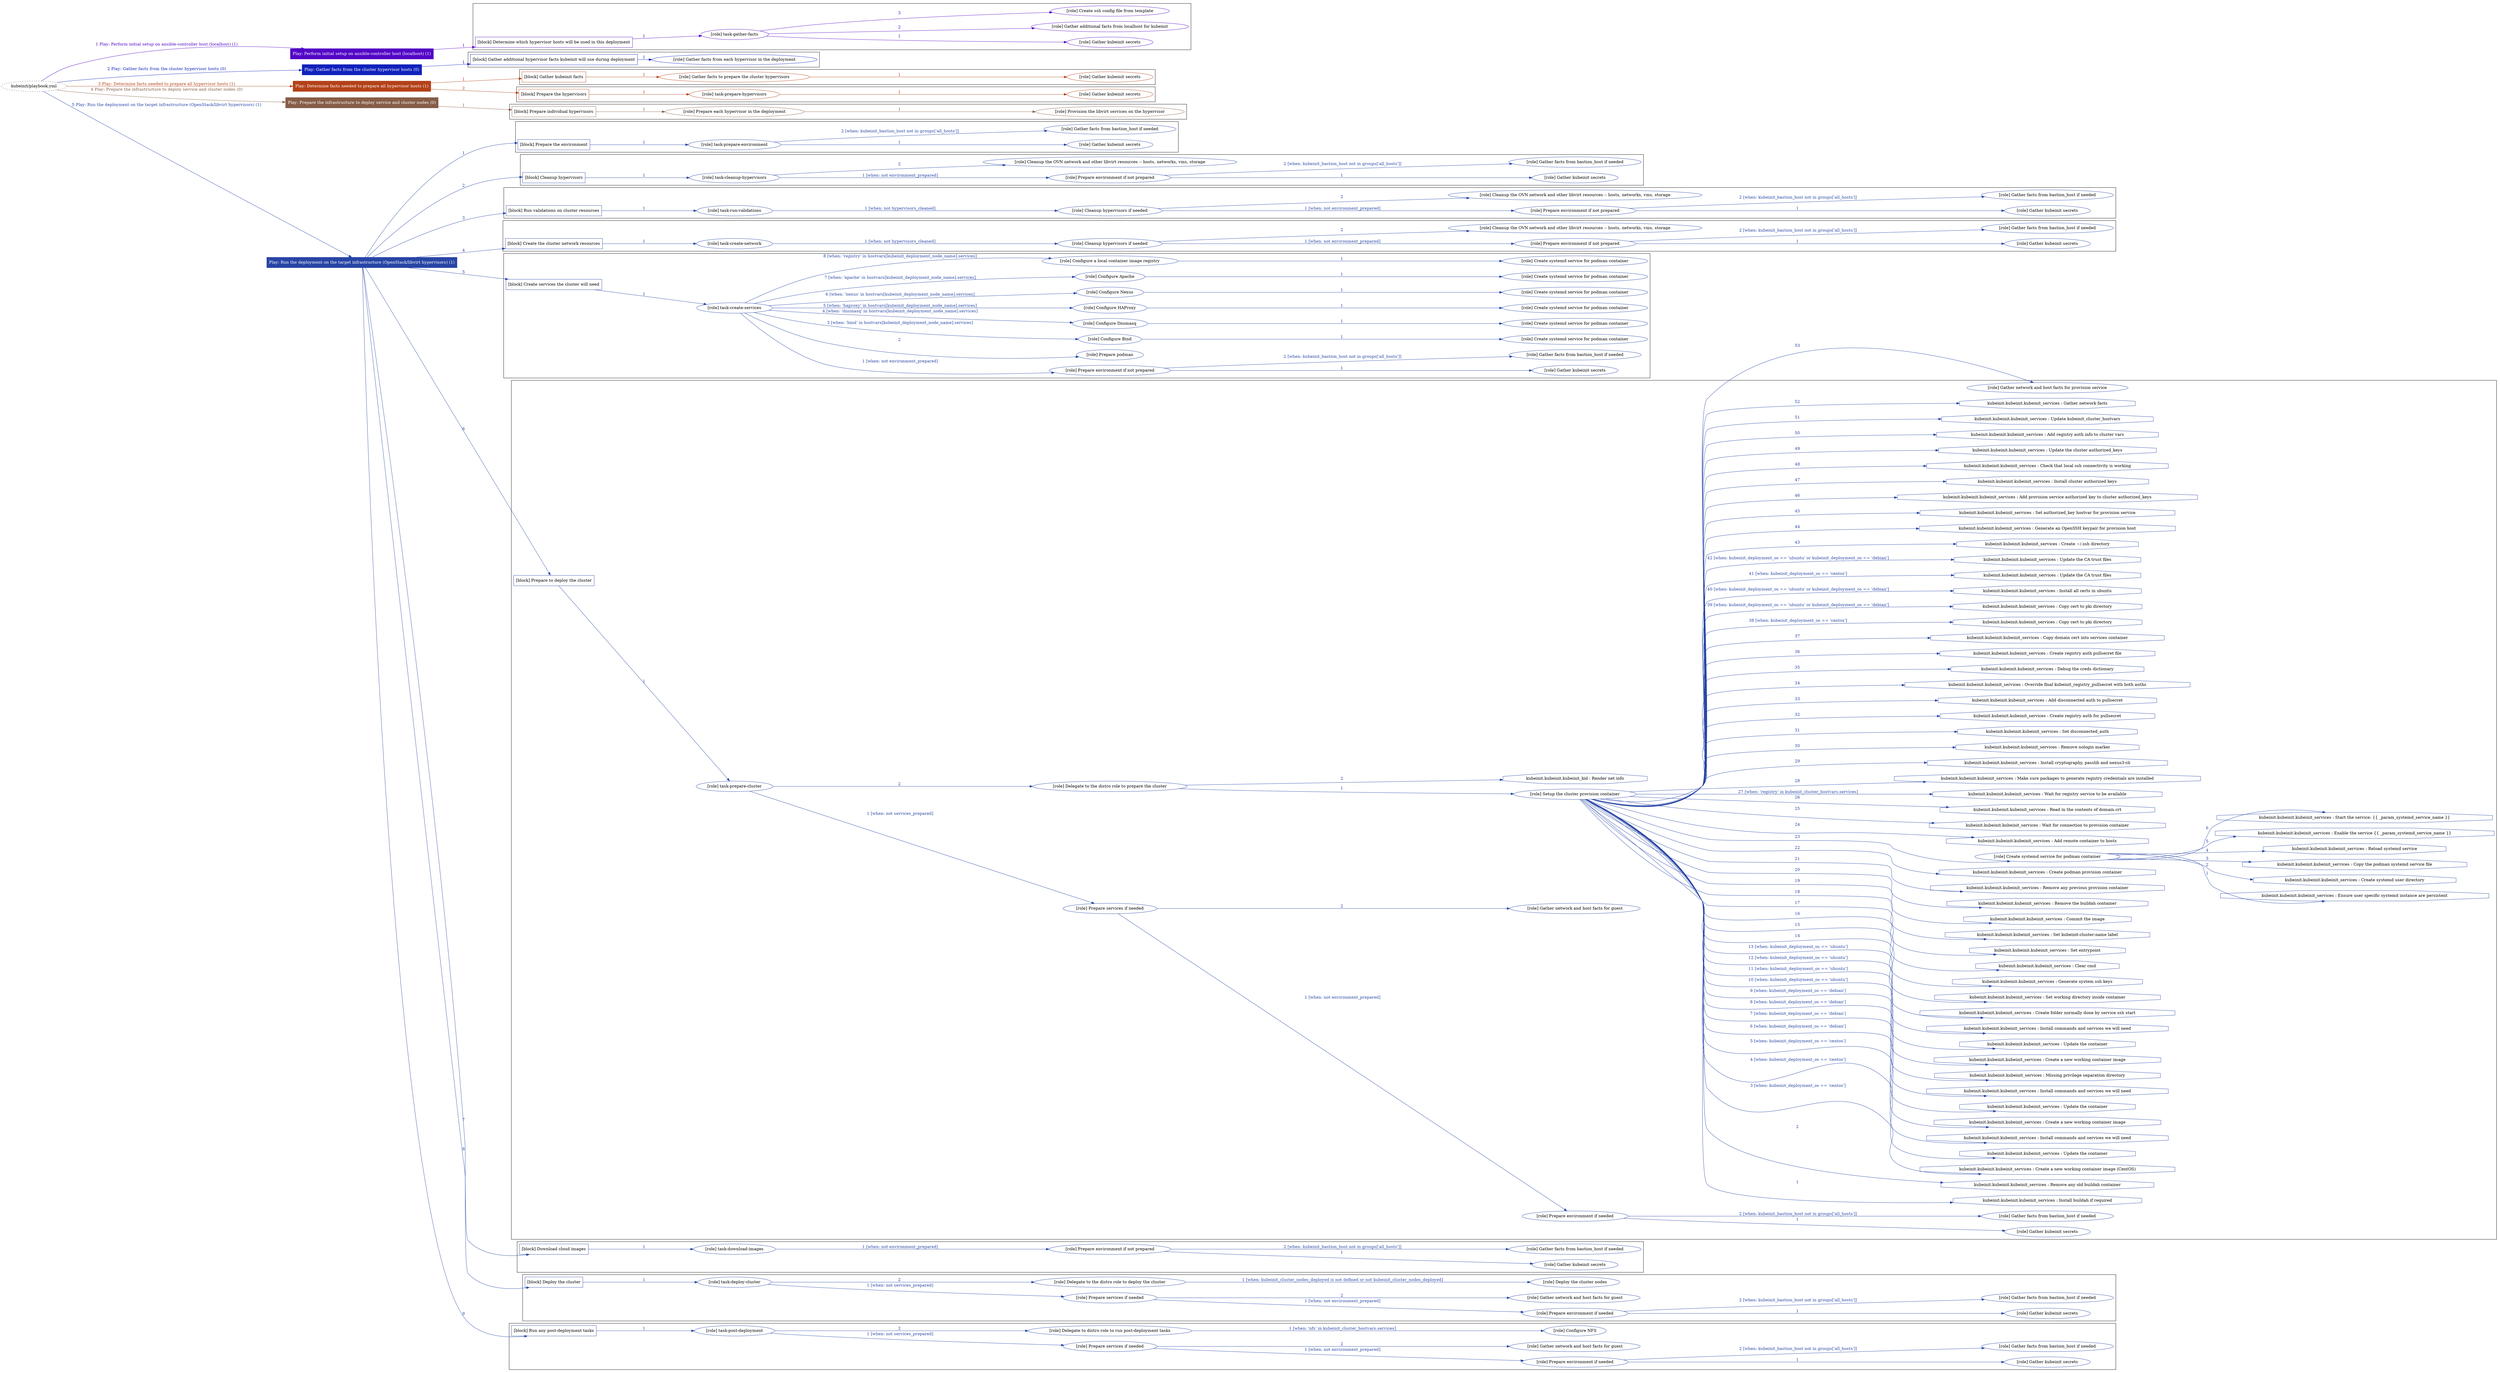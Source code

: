 digraph {
	graph [concentrate=true ordering=in rankdir=LR ratio=fill]
	edge [esep=5 sep=10]
	"kubeinit/playbook.yml" [URL="/home/runner/work/kubeinit/kubeinit/kubeinit/playbook.yml" id=playbook_5c651a4f style=dotted]
	"kubeinit/playbook.yml" -> play_469cc7e0 [label="1 Play: Perform initial setup on ansible-controller host (localhost) (1)" color="#5306c6" fontcolor="#5306c6" id=edge_play_469cc7e0 labeltooltip="1 Play: Perform initial setup on ansible-controller host (localhost) (1)" tooltip="1 Play: Perform initial setup on ansible-controller host (localhost) (1)"]
	subgraph "Play: Perform initial setup on ansible-controller host (localhost) (1)" {
		play_469cc7e0 [label="Play: Perform initial setup on ansible-controller host (localhost) (1)" URL="/home/runner/work/kubeinit/kubeinit/kubeinit/playbook.yml" color="#5306c6" fontcolor="#ffffff" id=play_469cc7e0 shape=box style=filled tooltip=localhost]
		play_469cc7e0 -> block_971b0574 [label=1 color="#5306c6" fontcolor="#5306c6" id=edge_block_971b0574 labeltooltip=1 tooltip=1]
		subgraph cluster_block_971b0574 {
			block_971b0574 [label="[block] Determine which hypervisor hosts will be used in this deployment" URL="/home/runner/work/kubeinit/kubeinit/kubeinit/playbook.yml" color="#5306c6" id=block_971b0574 labeltooltip="Determine which hypervisor hosts will be used in this deployment" shape=box tooltip="Determine which hypervisor hosts will be used in this deployment"]
			block_971b0574 -> role_9e852c31 [label="1 " color="#5306c6" fontcolor="#5306c6" id=edge_role_9e852c31 labeltooltip="1 " tooltip="1 "]
			subgraph "task-gather-facts" {
				role_9e852c31 [label="[role] task-gather-facts" URL="/home/runner/work/kubeinit/kubeinit/kubeinit/playbook.yml" color="#5306c6" id=role_9e852c31 tooltip="task-gather-facts"]
				role_9e852c31 -> role_c2ac2ed2 [label="1 " color="#5306c6" fontcolor="#5306c6" id=edge_role_c2ac2ed2 labeltooltip="1 " tooltip="1 "]
				subgraph "Gather kubeinit secrets" {
					role_c2ac2ed2 [label="[role] Gather kubeinit secrets" URL="/home/runner/.ansible/collections/ansible_collections/kubeinit/kubeinit/roles/kubeinit_prepare/tasks/build_hypervisors_group.yml" color="#5306c6" id=role_c2ac2ed2 tooltip="Gather kubeinit secrets"]
				}
				role_9e852c31 -> role_906e7b72 [label="2 " color="#5306c6" fontcolor="#5306c6" id=edge_role_906e7b72 labeltooltip="2 " tooltip="2 "]
				subgraph "Gather additional facts from localhost for kubeinit" {
					role_906e7b72 [label="[role] Gather additional facts from localhost for kubeinit" URL="/home/runner/.ansible/collections/ansible_collections/kubeinit/kubeinit/roles/kubeinit_prepare/tasks/build_hypervisors_group.yml" color="#5306c6" id=role_906e7b72 tooltip="Gather additional facts from localhost for kubeinit"]
				}
				role_9e852c31 -> role_d585a37e [label="3 " color="#5306c6" fontcolor="#5306c6" id=edge_role_d585a37e labeltooltip="3 " tooltip="3 "]
				subgraph "Create ssh config file from template" {
					role_d585a37e [label="[role] Create ssh config file from template" URL="/home/runner/.ansible/collections/ansible_collections/kubeinit/kubeinit/roles/kubeinit_prepare/tasks/build_hypervisors_group.yml" color="#5306c6" id=role_d585a37e tooltip="Create ssh config file from template"]
				}
			}
		}
	}
	"kubeinit/playbook.yml" -> play_45a364cc [label="2 Play: Gather facts from the cluster hypervisor hosts (0)" color="#1022bc" fontcolor="#1022bc" id=edge_play_45a364cc labeltooltip="2 Play: Gather facts from the cluster hypervisor hosts (0)" tooltip="2 Play: Gather facts from the cluster hypervisor hosts (0)"]
	subgraph "Play: Gather facts from the cluster hypervisor hosts (0)" {
		play_45a364cc [label="Play: Gather facts from the cluster hypervisor hosts (0)" URL="/home/runner/work/kubeinit/kubeinit/kubeinit/playbook.yml" color="#1022bc" fontcolor="#ffffff" id=play_45a364cc shape=box style=filled tooltip="Play: Gather facts from the cluster hypervisor hosts (0)"]
		play_45a364cc -> block_8a01361c [label=1 color="#1022bc" fontcolor="#1022bc" id=edge_block_8a01361c labeltooltip=1 tooltip=1]
		subgraph cluster_block_8a01361c {
			block_8a01361c [label="[block] Gather additional hypervisor facts kubeinit will use during deployment" URL="/home/runner/work/kubeinit/kubeinit/kubeinit/playbook.yml" color="#1022bc" id=block_8a01361c labeltooltip="Gather additional hypervisor facts kubeinit will use during deployment" shape=box tooltip="Gather additional hypervisor facts kubeinit will use during deployment"]
			block_8a01361c -> role_e69ba4e3 [label="1 " color="#1022bc" fontcolor="#1022bc" id=edge_role_e69ba4e3 labeltooltip="1 " tooltip="1 "]
			subgraph "Gather facts from each hypervisor in the deployment" {
				role_e69ba4e3 [label="[role] Gather facts from each hypervisor in the deployment" URL="/home/runner/work/kubeinit/kubeinit/kubeinit/playbook.yml" color="#1022bc" id=role_e69ba4e3 tooltip="Gather facts from each hypervisor in the deployment"]
			}
		}
	}
	"kubeinit/playbook.yml" -> play_3bd7a7cc [label="3 Play: Determine facts needed to prepare all hypervisor hosts (1)" color="#b44118" fontcolor="#b44118" id=edge_play_3bd7a7cc labeltooltip="3 Play: Determine facts needed to prepare all hypervisor hosts (1)" tooltip="3 Play: Determine facts needed to prepare all hypervisor hosts (1)"]
	subgraph "Play: Determine facts needed to prepare all hypervisor hosts (1)" {
		play_3bd7a7cc [label="Play: Determine facts needed to prepare all hypervisor hosts (1)" URL="/home/runner/work/kubeinit/kubeinit/kubeinit/playbook.yml" color="#b44118" fontcolor="#ffffff" id=play_3bd7a7cc shape=box style=filled tooltip=localhost]
		play_3bd7a7cc -> block_53903f57 [label=1 color="#b44118" fontcolor="#b44118" id=edge_block_53903f57 labeltooltip=1 tooltip=1]
		subgraph cluster_block_53903f57 {
			block_53903f57 [label="[block] Gather kubeinit facts" URL="/home/runner/work/kubeinit/kubeinit/kubeinit/playbook.yml" color="#b44118" id=block_53903f57 labeltooltip="Gather kubeinit facts" shape=box tooltip="Gather kubeinit facts"]
			block_53903f57 -> role_3d311ca6 [label="1 " color="#b44118" fontcolor="#b44118" id=edge_role_3d311ca6 labeltooltip="1 " tooltip="1 "]
			subgraph "Gather facts to prepare the cluster hypervisors" {
				role_3d311ca6 [label="[role] Gather facts to prepare the cluster hypervisors" URL="/home/runner/work/kubeinit/kubeinit/kubeinit/playbook.yml" color="#b44118" id=role_3d311ca6 tooltip="Gather facts to prepare the cluster hypervisors"]
				role_3d311ca6 -> role_fed1d933 [label="1 " color="#b44118" fontcolor="#b44118" id=edge_role_fed1d933 labeltooltip="1 " tooltip="1 "]
				subgraph "Gather kubeinit secrets" {
					role_fed1d933 [label="[role] Gather kubeinit secrets" URL="/home/runner/.ansible/collections/ansible_collections/kubeinit/kubeinit/roles/kubeinit_prepare/tasks/gather_kubeinit_facts.yml" color="#b44118" id=role_fed1d933 tooltip="Gather kubeinit secrets"]
				}
			}
		}
		play_3bd7a7cc -> block_7c69494c [label=2 color="#b44118" fontcolor="#b44118" id=edge_block_7c69494c labeltooltip=2 tooltip=2]
		subgraph cluster_block_7c69494c {
			block_7c69494c [label="[block] Prepare the hypervisors" URL="/home/runner/work/kubeinit/kubeinit/kubeinit/playbook.yml" color="#b44118" id=block_7c69494c labeltooltip="Prepare the hypervisors" shape=box tooltip="Prepare the hypervisors"]
			block_7c69494c -> role_371a5d09 [label="1 " color="#b44118" fontcolor="#b44118" id=edge_role_371a5d09 labeltooltip="1 " tooltip="1 "]
			subgraph "task-prepare-hypervisors" {
				role_371a5d09 [label="[role] task-prepare-hypervisors" URL="/home/runner/work/kubeinit/kubeinit/kubeinit/playbook.yml" color="#b44118" id=role_371a5d09 tooltip="task-prepare-hypervisors"]
				role_371a5d09 -> role_fb79740b [label="1 " color="#b44118" fontcolor="#b44118" id=edge_role_fb79740b labeltooltip="1 " tooltip="1 "]
				subgraph "Gather kubeinit secrets" {
					role_fb79740b [label="[role] Gather kubeinit secrets" URL="/home/runner/.ansible/collections/ansible_collections/kubeinit/kubeinit/roles/kubeinit_prepare/tasks/gather_kubeinit_facts.yml" color="#b44118" id=role_fb79740b tooltip="Gather kubeinit secrets"]
				}
			}
		}
	}
	"kubeinit/playbook.yml" -> play_25bf764d [label="4 Play: Prepare the infrastructure to deploy service and cluster nodes (0)" color="#865d46" fontcolor="#865d46" id=edge_play_25bf764d labeltooltip="4 Play: Prepare the infrastructure to deploy service and cluster nodes (0)" tooltip="4 Play: Prepare the infrastructure to deploy service and cluster nodes (0)"]
	subgraph "Play: Prepare the infrastructure to deploy service and cluster nodes (0)" {
		play_25bf764d [label="Play: Prepare the infrastructure to deploy service and cluster nodes (0)" URL="/home/runner/work/kubeinit/kubeinit/kubeinit/playbook.yml" color="#865d46" fontcolor="#ffffff" id=play_25bf764d shape=box style=filled tooltip="Play: Prepare the infrastructure to deploy service and cluster nodes (0)"]
		play_25bf764d -> block_998e544a [label=1 color="#865d46" fontcolor="#865d46" id=edge_block_998e544a labeltooltip=1 tooltip=1]
		subgraph cluster_block_998e544a {
			block_998e544a [label="[block] Prepare individual hypervisors" URL="/home/runner/work/kubeinit/kubeinit/kubeinit/playbook.yml" color="#865d46" id=block_998e544a labeltooltip="Prepare individual hypervisors" shape=box tooltip="Prepare individual hypervisors"]
			block_998e544a -> role_d7df8dac [label="1 " color="#865d46" fontcolor="#865d46" id=edge_role_d7df8dac labeltooltip="1 " tooltip="1 "]
			subgraph "Prepare each hypervisor in the deployment" {
				role_d7df8dac [label="[role] Prepare each hypervisor in the deployment" URL="/home/runner/work/kubeinit/kubeinit/kubeinit/playbook.yml" color="#865d46" id=role_d7df8dac tooltip="Prepare each hypervisor in the deployment"]
				role_d7df8dac -> role_0b2b7bb3 [label="1 " color="#865d46" fontcolor="#865d46" id=edge_role_0b2b7bb3 labeltooltip="1 " tooltip="1 "]
				subgraph "Provision the libvirt services on the hypervisor" {
					role_0b2b7bb3 [label="[role] Provision the libvirt services on the hypervisor" URL="/home/runner/.ansible/collections/ansible_collections/kubeinit/kubeinit/roles/kubeinit_prepare/tasks/prepare_hypervisor.yml" color="#865d46" id=role_0b2b7bb3 tooltip="Provision the libvirt services on the hypervisor"]
				}
			}
		}
	}
	"kubeinit/playbook.yml" -> play_3c316abf [label="5 Play: Run the deployment on the target infrastructure (OpenStack/libvirt hypervisors) (1)" color="#2745a5" fontcolor="#2745a5" id=edge_play_3c316abf labeltooltip="5 Play: Run the deployment on the target infrastructure (OpenStack/libvirt hypervisors) (1)" tooltip="5 Play: Run the deployment on the target infrastructure (OpenStack/libvirt hypervisors) (1)"]
	subgraph "Play: Run the deployment on the target infrastructure (OpenStack/libvirt hypervisors) (1)" {
		play_3c316abf [label="Play: Run the deployment on the target infrastructure (OpenStack/libvirt hypervisors) (1)" URL="/home/runner/work/kubeinit/kubeinit/kubeinit/playbook.yml" color="#2745a5" fontcolor="#ffffff" id=play_3c316abf shape=box style=filled tooltip=localhost]
		play_3c316abf -> block_0172b942 [label=1 color="#2745a5" fontcolor="#2745a5" id=edge_block_0172b942 labeltooltip=1 tooltip=1]
		subgraph cluster_block_0172b942 {
			block_0172b942 [label="[block] Prepare the environment" URL="/home/runner/work/kubeinit/kubeinit/kubeinit/playbook.yml" color="#2745a5" id=block_0172b942 labeltooltip="Prepare the environment" shape=box tooltip="Prepare the environment"]
			block_0172b942 -> role_4f4e6b9e [label="1 " color="#2745a5" fontcolor="#2745a5" id=edge_role_4f4e6b9e labeltooltip="1 " tooltip="1 "]
			subgraph "task-prepare-environment" {
				role_4f4e6b9e [label="[role] task-prepare-environment" URL="/home/runner/work/kubeinit/kubeinit/kubeinit/playbook.yml" color="#2745a5" id=role_4f4e6b9e tooltip="task-prepare-environment"]
				role_4f4e6b9e -> role_b48a358f [label="1 " color="#2745a5" fontcolor="#2745a5" id=edge_role_b48a358f labeltooltip="1 " tooltip="1 "]
				subgraph "Gather kubeinit secrets" {
					role_b48a358f [label="[role] Gather kubeinit secrets" URL="/home/runner/.ansible/collections/ansible_collections/kubeinit/kubeinit/roles/kubeinit_prepare/tasks/gather_kubeinit_facts.yml" color="#2745a5" id=role_b48a358f tooltip="Gather kubeinit secrets"]
				}
				role_4f4e6b9e -> role_64ea7d46 [label="2 [when: kubeinit_bastion_host not in groups['all_hosts']]" color="#2745a5" fontcolor="#2745a5" id=edge_role_64ea7d46 labeltooltip="2 [when: kubeinit_bastion_host not in groups['all_hosts']]" tooltip="2 [when: kubeinit_bastion_host not in groups['all_hosts']]"]
				subgraph "Gather facts from bastion_host if needed" {
					role_64ea7d46 [label="[role] Gather facts from bastion_host if needed" URL="/home/runner/.ansible/collections/ansible_collections/kubeinit/kubeinit/roles/kubeinit_prepare/tasks/main.yml" color="#2745a5" id=role_64ea7d46 tooltip="Gather facts from bastion_host if needed"]
				}
			}
		}
		play_3c316abf -> block_d44ee998 [label=2 color="#2745a5" fontcolor="#2745a5" id=edge_block_d44ee998 labeltooltip=2 tooltip=2]
		subgraph cluster_block_d44ee998 {
			block_d44ee998 [label="[block] Cleanup hypervisors" URL="/home/runner/work/kubeinit/kubeinit/kubeinit/playbook.yml" color="#2745a5" id=block_d44ee998 labeltooltip="Cleanup hypervisors" shape=box tooltip="Cleanup hypervisors"]
			block_d44ee998 -> role_5a67bfa9 [label="1 " color="#2745a5" fontcolor="#2745a5" id=edge_role_5a67bfa9 labeltooltip="1 " tooltip="1 "]
			subgraph "task-cleanup-hypervisors" {
				role_5a67bfa9 [label="[role] task-cleanup-hypervisors" URL="/home/runner/work/kubeinit/kubeinit/kubeinit/playbook.yml" color="#2745a5" id=role_5a67bfa9 tooltip="task-cleanup-hypervisors"]
				role_5a67bfa9 -> role_ccf639bc [label="1 [when: not environment_prepared]" color="#2745a5" fontcolor="#2745a5" id=edge_role_ccf639bc labeltooltip="1 [when: not environment_prepared]" tooltip="1 [when: not environment_prepared]"]
				subgraph "Prepare environment if not prepared" {
					role_ccf639bc [label="[role] Prepare environment if not prepared" URL="/home/runner/.ansible/collections/ansible_collections/kubeinit/kubeinit/roles/kubeinit_libvirt/tasks/cleanup_hypervisors.yml" color="#2745a5" id=role_ccf639bc tooltip="Prepare environment if not prepared"]
					role_ccf639bc -> role_04e00a7f [label="1 " color="#2745a5" fontcolor="#2745a5" id=edge_role_04e00a7f labeltooltip="1 " tooltip="1 "]
					subgraph "Gather kubeinit secrets" {
						role_04e00a7f [label="[role] Gather kubeinit secrets" URL="/home/runner/.ansible/collections/ansible_collections/kubeinit/kubeinit/roles/kubeinit_prepare/tasks/gather_kubeinit_facts.yml" color="#2745a5" id=role_04e00a7f tooltip="Gather kubeinit secrets"]
					}
					role_ccf639bc -> role_48c34e14 [label="2 [when: kubeinit_bastion_host not in groups['all_hosts']]" color="#2745a5" fontcolor="#2745a5" id=edge_role_48c34e14 labeltooltip="2 [when: kubeinit_bastion_host not in groups['all_hosts']]" tooltip="2 [when: kubeinit_bastion_host not in groups['all_hosts']]"]
					subgraph "Gather facts from bastion_host if needed" {
						role_48c34e14 [label="[role] Gather facts from bastion_host if needed" URL="/home/runner/.ansible/collections/ansible_collections/kubeinit/kubeinit/roles/kubeinit_prepare/tasks/main.yml" color="#2745a5" id=role_48c34e14 tooltip="Gather facts from bastion_host if needed"]
					}
				}
				role_5a67bfa9 -> role_57a8fa2e [label="2 " color="#2745a5" fontcolor="#2745a5" id=edge_role_57a8fa2e labeltooltip="2 " tooltip="2 "]
				subgraph "Cleanup the OVN network and other libvirt resources -- hosts, networks, vms, storage" {
					role_57a8fa2e [label="[role] Cleanup the OVN network and other libvirt resources -- hosts, networks, vms, storage" URL="/home/runner/.ansible/collections/ansible_collections/kubeinit/kubeinit/roles/kubeinit_libvirt/tasks/cleanup_hypervisors.yml" color="#2745a5" id=role_57a8fa2e tooltip="Cleanup the OVN network and other libvirt resources -- hosts, networks, vms, storage"]
				}
			}
		}
		play_3c316abf -> block_e09a0ca2 [label=3 color="#2745a5" fontcolor="#2745a5" id=edge_block_e09a0ca2 labeltooltip=3 tooltip=3]
		subgraph cluster_block_e09a0ca2 {
			block_e09a0ca2 [label="[block] Run validations on cluster resources" URL="/home/runner/work/kubeinit/kubeinit/kubeinit/playbook.yml" color="#2745a5" id=block_e09a0ca2 labeltooltip="Run validations on cluster resources" shape=box tooltip="Run validations on cluster resources"]
			block_e09a0ca2 -> role_c8a3a124 [label="1 " color="#2745a5" fontcolor="#2745a5" id=edge_role_c8a3a124 labeltooltip="1 " tooltip="1 "]
			subgraph "task-run-validations" {
				role_c8a3a124 [label="[role] task-run-validations" URL="/home/runner/work/kubeinit/kubeinit/kubeinit/playbook.yml" color="#2745a5" id=role_c8a3a124 tooltip="task-run-validations"]
				role_c8a3a124 -> role_42fc113f [label="1 [when: not hypervisors_cleaned]" color="#2745a5" fontcolor="#2745a5" id=edge_role_42fc113f labeltooltip="1 [when: not hypervisors_cleaned]" tooltip="1 [when: not hypervisors_cleaned]"]
				subgraph "Cleanup hypervisors if needed" {
					role_42fc113f [label="[role] Cleanup hypervisors if needed" URL="/home/runner/.ansible/collections/ansible_collections/kubeinit/kubeinit/roles/kubeinit_validations/tasks/main.yml" color="#2745a5" id=role_42fc113f tooltip="Cleanup hypervisors if needed"]
					role_42fc113f -> role_aa557990 [label="1 [when: not environment_prepared]" color="#2745a5" fontcolor="#2745a5" id=edge_role_aa557990 labeltooltip="1 [when: not environment_prepared]" tooltip="1 [when: not environment_prepared]"]
					subgraph "Prepare environment if not prepared" {
						role_aa557990 [label="[role] Prepare environment if not prepared" URL="/home/runner/.ansible/collections/ansible_collections/kubeinit/kubeinit/roles/kubeinit_libvirt/tasks/cleanup_hypervisors.yml" color="#2745a5" id=role_aa557990 tooltip="Prepare environment if not prepared"]
						role_aa557990 -> role_bf2a9e2d [label="1 " color="#2745a5" fontcolor="#2745a5" id=edge_role_bf2a9e2d labeltooltip="1 " tooltip="1 "]
						subgraph "Gather kubeinit secrets" {
							role_bf2a9e2d [label="[role] Gather kubeinit secrets" URL="/home/runner/.ansible/collections/ansible_collections/kubeinit/kubeinit/roles/kubeinit_prepare/tasks/gather_kubeinit_facts.yml" color="#2745a5" id=role_bf2a9e2d tooltip="Gather kubeinit secrets"]
						}
						role_aa557990 -> role_35c9c657 [label="2 [when: kubeinit_bastion_host not in groups['all_hosts']]" color="#2745a5" fontcolor="#2745a5" id=edge_role_35c9c657 labeltooltip="2 [when: kubeinit_bastion_host not in groups['all_hosts']]" tooltip="2 [when: kubeinit_bastion_host not in groups['all_hosts']]"]
						subgraph "Gather facts from bastion_host if needed" {
							role_35c9c657 [label="[role] Gather facts from bastion_host if needed" URL="/home/runner/.ansible/collections/ansible_collections/kubeinit/kubeinit/roles/kubeinit_prepare/tasks/main.yml" color="#2745a5" id=role_35c9c657 tooltip="Gather facts from bastion_host if needed"]
						}
					}
					role_42fc113f -> role_eb1bc3d7 [label="2 " color="#2745a5" fontcolor="#2745a5" id=edge_role_eb1bc3d7 labeltooltip="2 " tooltip="2 "]
					subgraph "Cleanup the OVN network and other libvirt resources -- hosts, networks, vms, storage" {
						role_eb1bc3d7 [label="[role] Cleanup the OVN network and other libvirt resources -- hosts, networks, vms, storage" URL="/home/runner/.ansible/collections/ansible_collections/kubeinit/kubeinit/roles/kubeinit_libvirt/tasks/cleanup_hypervisors.yml" color="#2745a5" id=role_eb1bc3d7 tooltip="Cleanup the OVN network and other libvirt resources -- hosts, networks, vms, storage"]
					}
				}
			}
		}
		play_3c316abf -> block_9270bd70 [label=4 color="#2745a5" fontcolor="#2745a5" id=edge_block_9270bd70 labeltooltip=4 tooltip=4]
		subgraph cluster_block_9270bd70 {
			block_9270bd70 [label="[block] Create the cluster network resources" URL="/home/runner/work/kubeinit/kubeinit/kubeinit/playbook.yml" color="#2745a5" id=block_9270bd70 labeltooltip="Create the cluster network resources" shape=box tooltip="Create the cluster network resources"]
			block_9270bd70 -> role_cc6769d5 [label="1 " color="#2745a5" fontcolor="#2745a5" id=edge_role_cc6769d5 labeltooltip="1 " tooltip="1 "]
			subgraph "task-create-network" {
				role_cc6769d5 [label="[role] task-create-network" URL="/home/runner/work/kubeinit/kubeinit/kubeinit/playbook.yml" color="#2745a5" id=role_cc6769d5 tooltip="task-create-network"]
				role_cc6769d5 -> role_f2d2bbca [label="1 [when: not hypervisors_cleaned]" color="#2745a5" fontcolor="#2745a5" id=edge_role_f2d2bbca labeltooltip="1 [when: not hypervisors_cleaned]" tooltip="1 [when: not hypervisors_cleaned]"]
				subgraph "Cleanup hypervisors if needed" {
					role_f2d2bbca [label="[role] Cleanup hypervisors if needed" URL="/home/runner/.ansible/collections/ansible_collections/kubeinit/kubeinit/roles/kubeinit_libvirt/tasks/create_network.yml" color="#2745a5" id=role_f2d2bbca tooltip="Cleanup hypervisors if needed"]
					role_f2d2bbca -> role_58980cdf [label="1 [when: not environment_prepared]" color="#2745a5" fontcolor="#2745a5" id=edge_role_58980cdf labeltooltip="1 [when: not environment_prepared]" tooltip="1 [when: not environment_prepared]"]
					subgraph "Prepare environment if not prepared" {
						role_58980cdf [label="[role] Prepare environment if not prepared" URL="/home/runner/.ansible/collections/ansible_collections/kubeinit/kubeinit/roles/kubeinit_libvirt/tasks/cleanup_hypervisors.yml" color="#2745a5" id=role_58980cdf tooltip="Prepare environment if not prepared"]
						role_58980cdf -> role_938de046 [label="1 " color="#2745a5" fontcolor="#2745a5" id=edge_role_938de046 labeltooltip="1 " tooltip="1 "]
						subgraph "Gather kubeinit secrets" {
							role_938de046 [label="[role] Gather kubeinit secrets" URL="/home/runner/.ansible/collections/ansible_collections/kubeinit/kubeinit/roles/kubeinit_prepare/tasks/gather_kubeinit_facts.yml" color="#2745a5" id=role_938de046 tooltip="Gather kubeinit secrets"]
						}
						role_58980cdf -> role_583a7f02 [label="2 [when: kubeinit_bastion_host not in groups['all_hosts']]" color="#2745a5" fontcolor="#2745a5" id=edge_role_583a7f02 labeltooltip="2 [when: kubeinit_bastion_host not in groups['all_hosts']]" tooltip="2 [when: kubeinit_bastion_host not in groups['all_hosts']]"]
						subgraph "Gather facts from bastion_host if needed" {
							role_583a7f02 [label="[role] Gather facts from bastion_host if needed" URL="/home/runner/.ansible/collections/ansible_collections/kubeinit/kubeinit/roles/kubeinit_prepare/tasks/main.yml" color="#2745a5" id=role_583a7f02 tooltip="Gather facts from bastion_host if needed"]
						}
					}
					role_f2d2bbca -> role_d4c0d354 [label="2 " color="#2745a5" fontcolor="#2745a5" id=edge_role_d4c0d354 labeltooltip="2 " tooltip="2 "]
					subgraph "Cleanup the OVN network and other libvirt resources -- hosts, networks, vms, storage" {
						role_d4c0d354 [label="[role] Cleanup the OVN network and other libvirt resources -- hosts, networks, vms, storage" URL="/home/runner/.ansible/collections/ansible_collections/kubeinit/kubeinit/roles/kubeinit_libvirt/tasks/cleanup_hypervisors.yml" color="#2745a5" id=role_d4c0d354 tooltip="Cleanup the OVN network and other libvirt resources -- hosts, networks, vms, storage"]
					}
				}
			}
		}
		play_3c316abf -> block_0a1b1032 [label=5 color="#2745a5" fontcolor="#2745a5" id=edge_block_0a1b1032 labeltooltip=5 tooltip=5]
		subgraph cluster_block_0a1b1032 {
			block_0a1b1032 [label="[block] Create services the cluster will need" URL="/home/runner/work/kubeinit/kubeinit/kubeinit/playbook.yml" color="#2745a5" id=block_0a1b1032 labeltooltip="Create services the cluster will need" shape=box tooltip="Create services the cluster will need"]
			block_0a1b1032 -> role_fbe9513d [label="1 " color="#2745a5" fontcolor="#2745a5" id=edge_role_fbe9513d labeltooltip="1 " tooltip="1 "]
			subgraph "task-create-services" {
				role_fbe9513d [label="[role] task-create-services" URL="/home/runner/work/kubeinit/kubeinit/kubeinit/playbook.yml" color="#2745a5" id=role_fbe9513d tooltip="task-create-services"]
				role_fbe9513d -> role_afd09a92 [label="1 [when: not environment_prepared]" color="#2745a5" fontcolor="#2745a5" id=edge_role_afd09a92 labeltooltip="1 [when: not environment_prepared]" tooltip="1 [when: not environment_prepared]"]
				subgraph "Prepare environment if not prepared" {
					role_afd09a92 [label="[role] Prepare environment if not prepared" URL="/home/runner/.ansible/collections/ansible_collections/kubeinit/kubeinit/roles/kubeinit_services/tasks/main.yml" color="#2745a5" id=role_afd09a92 tooltip="Prepare environment if not prepared"]
					role_afd09a92 -> role_d9048cd2 [label="1 " color="#2745a5" fontcolor="#2745a5" id=edge_role_d9048cd2 labeltooltip="1 " tooltip="1 "]
					subgraph "Gather kubeinit secrets" {
						role_d9048cd2 [label="[role] Gather kubeinit secrets" URL="/home/runner/.ansible/collections/ansible_collections/kubeinit/kubeinit/roles/kubeinit_prepare/tasks/gather_kubeinit_facts.yml" color="#2745a5" id=role_d9048cd2 tooltip="Gather kubeinit secrets"]
					}
					role_afd09a92 -> role_6d21e24f [label="2 [when: kubeinit_bastion_host not in groups['all_hosts']]" color="#2745a5" fontcolor="#2745a5" id=edge_role_6d21e24f labeltooltip="2 [when: kubeinit_bastion_host not in groups['all_hosts']]" tooltip="2 [when: kubeinit_bastion_host not in groups['all_hosts']]"]
					subgraph "Gather facts from bastion_host if needed" {
						role_6d21e24f [label="[role] Gather facts from bastion_host if needed" URL="/home/runner/.ansible/collections/ansible_collections/kubeinit/kubeinit/roles/kubeinit_prepare/tasks/main.yml" color="#2745a5" id=role_6d21e24f tooltip="Gather facts from bastion_host if needed"]
					}
				}
				role_fbe9513d -> role_d2293872 [label="2 " color="#2745a5" fontcolor="#2745a5" id=edge_role_d2293872 labeltooltip="2 " tooltip="2 "]
				subgraph "Prepare podman" {
					role_d2293872 [label="[role] Prepare podman" URL="/home/runner/.ansible/collections/ansible_collections/kubeinit/kubeinit/roles/kubeinit_services/tasks/00_create_service_pod.yml" color="#2745a5" id=role_d2293872 tooltip="Prepare podman"]
				}
				role_fbe9513d -> role_b881191b [label="3 [when: 'bind' in hostvars[kubeinit_deployment_node_name].services]" color="#2745a5" fontcolor="#2745a5" id=edge_role_b881191b labeltooltip="3 [when: 'bind' in hostvars[kubeinit_deployment_node_name].services]" tooltip="3 [when: 'bind' in hostvars[kubeinit_deployment_node_name].services]"]
				subgraph "Configure Bind" {
					role_b881191b [label="[role] Configure Bind" URL="/home/runner/.ansible/collections/ansible_collections/kubeinit/kubeinit/roles/kubeinit_services/tasks/start_services_containers.yml" color="#2745a5" id=role_b881191b tooltip="Configure Bind"]
					role_b881191b -> role_c80d8800 [label="1 " color="#2745a5" fontcolor="#2745a5" id=edge_role_c80d8800 labeltooltip="1 " tooltip="1 "]
					subgraph "Create systemd service for podman container" {
						role_c80d8800 [label="[role] Create systemd service for podman container" URL="/home/runner/.ansible/collections/ansible_collections/kubeinit/kubeinit/roles/kubeinit_bind/tasks/main.yml" color="#2745a5" id=role_c80d8800 tooltip="Create systemd service for podman container"]
					}
				}
				role_fbe9513d -> role_0c596721 [label="4 [when: 'dnsmasq' in hostvars[kubeinit_deployment_node_name].services]" color="#2745a5" fontcolor="#2745a5" id=edge_role_0c596721 labeltooltip="4 [when: 'dnsmasq' in hostvars[kubeinit_deployment_node_name].services]" tooltip="4 [when: 'dnsmasq' in hostvars[kubeinit_deployment_node_name].services]"]
				subgraph "Configure Dnsmasq" {
					role_0c596721 [label="[role] Configure Dnsmasq" URL="/home/runner/.ansible/collections/ansible_collections/kubeinit/kubeinit/roles/kubeinit_services/tasks/start_services_containers.yml" color="#2745a5" id=role_0c596721 tooltip="Configure Dnsmasq"]
					role_0c596721 -> role_06d2fab2 [label="1 " color="#2745a5" fontcolor="#2745a5" id=edge_role_06d2fab2 labeltooltip="1 " tooltip="1 "]
					subgraph "Create systemd service for podman container" {
						role_06d2fab2 [label="[role] Create systemd service for podman container" URL="/home/runner/.ansible/collections/ansible_collections/kubeinit/kubeinit/roles/kubeinit_dnsmasq/tasks/main.yml" color="#2745a5" id=role_06d2fab2 tooltip="Create systemd service for podman container"]
					}
				}
				role_fbe9513d -> role_7c1f1d2d [label="5 [when: 'haproxy' in hostvars[kubeinit_deployment_node_name].services]" color="#2745a5" fontcolor="#2745a5" id=edge_role_7c1f1d2d labeltooltip="5 [when: 'haproxy' in hostvars[kubeinit_deployment_node_name].services]" tooltip="5 [when: 'haproxy' in hostvars[kubeinit_deployment_node_name].services]"]
				subgraph "Configure HAProxy" {
					role_7c1f1d2d [label="[role] Configure HAProxy" URL="/home/runner/.ansible/collections/ansible_collections/kubeinit/kubeinit/roles/kubeinit_services/tasks/start_services_containers.yml" color="#2745a5" id=role_7c1f1d2d tooltip="Configure HAProxy"]
					role_7c1f1d2d -> role_02353dea [label="1 " color="#2745a5" fontcolor="#2745a5" id=edge_role_02353dea labeltooltip="1 " tooltip="1 "]
					subgraph "Create systemd service for podman container" {
						role_02353dea [label="[role] Create systemd service for podman container" URL="/home/runner/.ansible/collections/ansible_collections/kubeinit/kubeinit/roles/kubeinit_haproxy/tasks/main.yml" color="#2745a5" id=role_02353dea tooltip="Create systemd service for podman container"]
					}
				}
				role_fbe9513d -> role_e34b4662 [label="6 [when: 'nexus' in hostvars[kubeinit_deployment_node_name].services]" color="#2745a5" fontcolor="#2745a5" id=edge_role_e34b4662 labeltooltip="6 [when: 'nexus' in hostvars[kubeinit_deployment_node_name].services]" tooltip="6 [when: 'nexus' in hostvars[kubeinit_deployment_node_name].services]"]
				subgraph "Configure Nexus" {
					role_e34b4662 [label="[role] Configure Nexus" URL="/home/runner/.ansible/collections/ansible_collections/kubeinit/kubeinit/roles/kubeinit_services/tasks/start_services_containers.yml" color="#2745a5" id=role_e34b4662 tooltip="Configure Nexus"]
					role_e34b4662 -> role_1f525f28 [label="1 " color="#2745a5" fontcolor="#2745a5" id=edge_role_1f525f28 labeltooltip="1 " tooltip="1 "]
					subgraph "Create systemd service for podman container" {
						role_1f525f28 [label="[role] Create systemd service for podman container" URL="/home/runner/.ansible/collections/ansible_collections/kubeinit/kubeinit/roles/kubeinit_nexus/tasks/main.yml" color="#2745a5" id=role_1f525f28 tooltip="Create systemd service for podman container"]
					}
				}
				role_fbe9513d -> role_f70ffd51 [label="7 [when: 'apache' in hostvars[kubeinit_deployment_node_name].services]" color="#2745a5" fontcolor="#2745a5" id=edge_role_f70ffd51 labeltooltip="7 [when: 'apache' in hostvars[kubeinit_deployment_node_name].services]" tooltip="7 [when: 'apache' in hostvars[kubeinit_deployment_node_name].services]"]
				subgraph "Configure Apache" {
					role_f70ffd51 [label="[role] Configure Apache" URL="/home/runner/.ansible/collections/ansible_collections/kubeinit/kubeinit/roles/kubeinit_services/tasks/start_services_containers.yml" color="#2745a5" id=role_f70ffd51 tooltip="Configure Apache"]
					role_f70ffd51 -> role_f420e62e [label="1 " color="#2745a5" fontcolor="#2745a5" id=edge_role_f420e62e labeltooltip="1 " tooltip="1 "]
					subgraph "Create systemd service for podman container" {
						role_f420e62e [label="[role] Create systemd service for podman container" URL="/home/runner/.ansible/collections/ansible_collections/kubeinit/kubeinit/roles/kubeinit_apache/tasks/main.yml" color="#2745a5" id=role_f420e62e tooltip="Create systemd service for podman container"]
					}
				}
				role_fbe9513d -> role_f96b0808 [label="8 [when: 'registry' in hostvars[kubeinit_deployment_node_name].services]" color="#2745a5" fontcolor="#2745a5" id=edge_role_f96b0808 labeltooltip="8 [when: 'registry' in hostvars[kubeinit_deployment_node_name].services]" tooltip="8 [when: 'registry' in hostvars[kubeinit_deployment_node_name].services]"]
				subgraph "Configure a local container image registry" {
					role_f96b0808 [label="[role] Configure a local container image registry" URL="/home/runner/.ansible/collections/ansible_collections/kubeinit/kubeinit/roles/kubeinit_services/tasks/start_services_containers.yml" color="#2745a5" id=role_f96b0808 tooltip="Configure a local container image registry"]
					role_f96b0808 -> role_9368138f [label="1 " color="#2745a5" fontcolor="#2745a5" id=edge_role_9368138f labeltooltip="1 " tooltip="1 "]
					subgraph "Create systemd service for podman container" {
						role_9368138f [label="[role] Create systemd service for podman container" URL="/home/runner/.ansible/collections/ansible_collections/kubeinit/kubeinit/roles/kubeinit_registry/tasks/main.yml" color="#2745a5" id=role_9368138f tooltip="Create systemd service for podman container"]
					}
				}
			}
		}
		play_3c316abf -> block_96bd34f3 [label=6 color="#2745a5" fontcolor="#2745a5" id=edge_block_96bd34f3 labeltooltip=6 tooltip=6]
		subgraph cluster_block_96bd34f3 {
			block_96bd34f3 [label="[block] Prepare to deploy the cluster" URL="/home/runner/work/kubeinit/kubeinit/kubeinit/playbook.yml" color="#2745a5" id=block_96bd34f3 labeltooltip="Prepare to deploy the cluster" shape=box tooltip="Prepare to deploy the cluster"]
			block_96bd34f3 -> role_da045adb [label="1 " color="#2745a5" fontcolor="#2745a5" id=edge_role_da045adb labeltooltip="1 " tooltip="1 "]
			subgraph "task-prepare-cluster" {
				role_da045adb [label="[role] task-prepare-cluster" URL="/home/runner/work/kubeinit/kubeinit/kubeinit/playbook.yml" color="#2745a5" id=role_da045adb tooltip="task-prepare-cluster"]
				role_da045adb -> role_7e61efda [label="1 [when: not services_prepared]" color="#2745a5" fontcolor="#2745a5" id=edge_role_7e61efda labeltooltip="1 [when: not services_prepared]" tooltip="1 [when: not services_prepared]"]
				subgraph "Prepare services if needed" {
					role_7e61efda [label="[role] Prepare services if needed" URL="/home/runner/.ansible/collections/ansible_collections/kubeinit/kubeinit/roles/kubeinit_prepare/tasks/prepare_cluster.yml" color="#2745a5" id=role_7e61efda tooltip="Prepare services if needed"]
					role_7e61efda -> role_f88d4bd7 [label="1 [when: not environment_prepared]" color="#2745a5" fontcolor="#2745a5" id=edge_role_f88d4bd7 labeltooltip="1 [when: not environment_prepared]" tooltip="1 [when: not environment_prepared]"]
					subgraph "Prepare environment if needed" {
						role_f88d4bd7 [label="[role] Prepare environment if needed" URL="/home/runner/.ansible/collections/ansible_collections/kubeinit/kubeinit/roles/kubeinit_services/tasks/prepare_services.yml" color="#2745a5" id=role_f88d4bd7 tooltip="Prepare environment if needed"]
						role_f88d4bd7 -> role_abf44fa3 [label="1 " color="#2745a5" fontcolor="#2745a5" id=edge_role_abf44fa3 labeltooltip="1 " tooltip="1 "]
						subgraph "Gather kubeinit secrets" {
							role_abf44fa3 [label="[role] Gather kubeinit secrets" URL="/home/runner/.ansible/collections/ansible_collections/kubeinit/kubeinit/roles/kubeinit_prepare/tasks/gather_kubeinit_facts.yml" color="#2745a5" id=role_abf44fa3 tooltip="Gather kubeinit secrets"]
						}
						role_f88d4bd7 -> role_8d18fd17 [label="2 [when: kubeinit_bastion_host not in groups['all_hosts']]" color="#2745a5" fontcolor="#2745a5" id=edge_role_8d18fd17 labeltooltip="2 [when: kubeinit_bastion_host not in groups['all_hosts']]" tooltip="2 [when: kubeinit_bastion_host not in groups['all_hosts']]"]
						subgraph "Gather facts from bastion_host if needed" {
							role_8d18fd17 [label="[role] Gather facts from bastion_host if needed" URL="/home/runner/.ansible/collections/ansible_collections/kubeinit/kubeinit/roles/kubeinit_prepare/tasks/main.yml" color="#2745a5" id=role_8d18fd17 tooltip="Gather facts from bastion_host if needed"]
						}
					}
					role_7e61efda -> role_f5ab1bc9 [label="2 " color="#2745a5" fontcolor="#2745a5" id=edge_role_f5ab1bc9 labeltooltip="2 " tooltip="2 "]
					subgraph "Gather network and host facts for guest" {
						role_f5ab1bc9 [label="[role] Gather network and host facts for guest" URL="/home/runner/.ansible/collections/ansible_collections/kubeinit/kubeinit/roles/kubeinit_services/tasks/prepare_services.yml" color="#2745a5" id=role_f5ab1bc9 tooltip="Gather network and host facts for guest"]
					}
				}
				role_da045adb -> role_627d87bb [label="2 " color="#2745a5" fontcolor="#2745a5" id=edge_role_627d87bb labeltooltip="2 " tooltip="2 "]
				subgraph "Delegate to the distro role to prepare the cluster" {
					role_627d87bb [label="[role] Delegate to the distro role to prepare the cluster" URL="/home/runner/.ansible/collections/ansible_collections/kubeinit/kubeinit/roles/kubeinit_prepare/tasks/prepare_cluster.yml" color="#2745a5" id=role_627d87bb tooltip="Delegate to the distro role to prepare the cluster"]
					role_627d87bb -> role_dd2f85c8 [label="1 " color="#2745a5" fontcolor="#2745a5" id=edge_role_dd2f85c8 labeltooltip="1 " tooltip="1 "]
					subgraph "Setup the cluster provision container" {
						role_dd2f85c8 [label="[role] Setup the cluster provision container" URL="/home/runner/.ansible/collections/ansible_collections/kubeinit/kubeinit/roles/kubeinit_kid/tasks/prepare_cluster.yml" color="#2745a5" id=role_dd2f85c8 tooltip="Setup the cluster provision container"]
						task_edf6ca15 [label="kubeinit.kubeinit.kubeinit_services : Install buildah if required" URL="/home/runner/.ansible/collections/ansible_collections/kubeinit/kubeinit/roles/kubeinit_services/tasks/create_provision_container.yml" color="#2745a5" id=task_edf6ca15 shape=octagon tooltip="kubeinit.kubeinit.kubeinit_services : Install buildah if required"]
						role_dd2f85c8 -> task_edf6ca15 [label="1 " color="#2745a5" fontcolor="#2745a5" id=edge_task_edf6ca15 labeltooltip="1 " tooltip="1 "]
						task_29cbd562 [label="kubeinit.kubeinit.kubeinit_services : Remove any old buildah container" URL="/home/runner/.ansible/collections/ansible_collections/kubeinit/kubeinit/roles/kubeinit_services/tasks/create_provision_container.yml" color="#2745a5" id=task_29cbd562 shape=octagon tooltip="kubeinit.kubeinit.kubeinit_services : Remove any old buildah container"]
						role_dd2f85c8 -> task_29cbd562 [label="2 " color="#2745a5" fontcolor="#2745a5" id=edge_task_29cbd562 labeltooltip="2 " tooltip="2 "]
						task_b9be5c77 [label="kubeinit.kubeinit.kubeinit_services : Create a new working container image (CentOS)" URL="/home/runner/.ansible/collections/ansible_collections/kubeinit/kubeinit/roles/kubeinit_services/tasks/create_provision_container.yml" color="#2745a5" id=task_b9be5c77 shape=octagon tooltip="kubeinit.kubeinit.kubeinit_services : Create a new working container image (CentOS)"]
						role_dd2f85c8 -> task_b9be5c77 [label="3 [when: kubeinit_deployment_os == 'centos']" color="#2745a5" fontcolor="#2745a5" id=edge_task_b9be5c77 labeltooltip="3 [when: kubeinit_deployment_os == 'centos']" tooltip="3 [when: kubeinit_deployment_os == 'centos']"]
						task_03b6b0b4 [label="kubeinit.kubeinit.kubeinit_services : Update the container" URL="/home/runner/.ansible/collections/ansible_collections/kubeinit/kubeinit/roles/kubeinit_services/tasks/create_provision_container.yml" color="#2745a5" id=task_03b6b0b4 shape=octagon tooltip="kubeinit.kubeinit.kubeinit_services : Update the container"]
						role_dd2f85c8 -> task_03b6b0b4 [label="4 [when: kubeinit_deployment_os == 'centos']" color="#2745a5" fontcolor="#2745a5" id=edge_task_03b6b0b4 labeltooltip="4 [when: kubeinit_deployment_os == 'centos']" tooltip="4 [when: kubeinit_deployment_os == 'centos']"]
						task_f60d5dfd [label="kubeinit.kubeinit.kubeinit_services : Install commands and services we will need" URL="/home/runner/.ansible/collections/ansible_collections/kubeinit/kubeinit/roles/kubeinit_services/tasks/create_provision_container.yml" color="#2745a5" id=task_f60d5dfd shape=octagon tooltip="kubeinit.kubeinit.kubeinit_services : Install commands and services we will need"]
						role_dd2f85c8 -> task_f60d5dfd [label="5 [when: kubeinit_deployment_os == 'centos']" color="#2745a5" fontcolor="#2745a5" id=edge_task_f60d5dfd labeltooltip="5 [when: kubeinit_deployment_os == 'centos']" tooltip="5 [when: kubeinit_deployment_os == 'centos']"]
						task_2d26c5d8 [label="kubeinit.kubeinit.kubeinit_services : Create a new working container image" URL="/home/runner/.ansible/collections/ansible_collections/kubeinit/kubeinit/roles/kubeinit_services/tasks/create_provision_container.yml" color="#2745a5" id=task_2d26c5d8 shape=octagon tooltip="kubeinit.kubeinit.kubeinit_services : Create a new working container image"]
						role_dd2f85c8 -> task_2d26c5d8 [label="6 [when: kubeinit_deployment_os == 'debian']" color="#2745a5" fontcolor="#2745a5" id=edge_task_2d26c5d8 labeltooltip="6 [when: kubeinit_deployment_os == 'debian']" tooltip="6 [when: kubeinit_deployment_os == 'debian']"]
						task_e46959eb [label="kubeinit.kubeinit.kubeinit_services : Update the container" URL="/home/runner/.ansible/collections/ansible_collections/kubeinit/kubeinit/roles/kubeinit_services/tasks/create_provision_container.yml" color="#2745a5" id=task_e46959eb shape=octagon tooltip="kubeinit.kubeinit.kubeinit_services : Update the container"]
						role_dd2f85c8 -> task_e46959eb [label="7 [when: kubeinit_deployment_os == 'debian']" color="#2745a5" fontcolor="#2745a5" id=edge_task_e46959eb labeltooltip="7 [when: kubeinit_deployment_os == 'debian']" tooltip="7 [when: kubeinit_deployment_os == 'debian']"]
						task_c58bd5a3 [label="kubeinit.kubeinit.kubeinit_services : Install commands and services we will need" URL="/home/runner/.ansible/collections/ansible_collections/kubeinit/kubeinit/roles/kubeinit_services/tasks/create_provision_container.yml" color="#2745a5" id=task_c58bd5a3 shape=octagon tooltip="kubeinit.kubeinit.kubeinit_services : Install commands and services we will need"]
						role_dd2f85c8 -> task_c58bd5a3 [label="8 [when: kubeinit_deployment_os == 'debian']" color="#2745a5" fontcolor="#2745a5" id=edge_task_c58bd5a3 labeltooltip="8 [when: kubeinit_deployment_os == 'debian']" tooltip="8 [when: kubeinit_deployment_os == 'debian']"]
						task_49192c9a [label="kubeinit.kubeinit.kubeinit_services : Missing privilege separation directory" URL="/home/runner/.ansible/collections/ansible_collections/kubeinit/kubeinit/roles/kubeinit_services/tasks/create_provision_container.yml" color="#2745a5" id=task_49192c9a shape=octagon tooltip="kubeinit.kubeinit.kubeinit_services : Missing privilege separation directory"]
						role_dd2f85c8 -> task_49192c9a [label="9 [when: kubeinit_deployment_os == 'debian']" color="#2745a5" fontcolor="#2745a5" id=edge_task_49192c9a labeltooltip="9 [when: kubeinit_deployment_os == 'debian']" tooltip="9 [when: kubeinit_deployment_os == 'debian']"]
						task_bdff144e [label="kubeinit.kubeinit.kubeinit_services : Create a new working container image" URL="/home/runner/.ansible/collections/ansible_collections/kubeinit/kubeinit/roles/kubeinit_services/tasks/create_provision_container.yml" color="#2745a5" id=task_bdff144e shape=octagon tooltip="kubeinit.kubeinit.kubeinit_services : Create a new working container image"]
						role_dd2f85c8 -> task_bdff144e [label="10 [when: kubeinit_deployment_os == 'ubuntu']" color="#2745a5" fontcolor="#2745a5" id=edge_task_bdff144e labeltooltip="10 [when: kubeinit_deployment_os == 'ubuntu']" tooltip="10 [when: kubeinit_deployment_os == 'ubuntu']"]
						task_f5a4a6da [label="kubeinit.kubeinit.kubeinit_services : Update the container" URL="/home/runner/.ansible/collections/ansible_collections/kubeinit/kubeinit/roles/kubeinit_services/tasks/create_provision_container.yml" color="#2745a5" id=task_f5a4a6da shape=octagon tooltip="kubeinit.kubeinit.kubeinit_services : Update the container"]
						role_dd2f85c8 -> task_f5a4a6da [label="11 [when: kubeinit_deployment_os == 'ubuntu']" color="#2745a5" fontcolor="#2745a5" id=edge_task_f5a4a6da labeltooltip="11 [when: kubeinit_deployment_os == 'ubuntu']" tooltip="11 [when: kubeinit_deployment_os == 'ubuntu']"]
						task_fbca28d2 [label="kubeinit.kubeinit.kubeinit_services : Install commands and services we will need" URL="/home/runner/.ansible/collections/ansible_collections/kubeinit/kubeinit/roles/kubeinit_services/tasks/create_provision_container.yml" color="#2745a5" id=task_fbca28d2 shape=octagon tooltip="kubeinit.kubeinit.kubeinit_services : Install commands and services we will need"]
						role_dd2f85c8 -> task_fbca28d2 [label="12 [when: kubeinit_deployment_os == 'ubuntu']" color="#2745a5" fontcolor="#2745a5" id=edge_task_fbca28d2 labeltooltip="12 [when: kubeinit_deployment_os == 'ubuntu']" tooltip="12 [when: kubeinit_deployment_os == 'ubuntu']"]
						task_66398cd0 [label="kubeinit.kubeinit.kubeinit_services : Create folder normally done by service ssh start" URL="/home/runner/.ansible/collections/ansible_collections/kubeinit/kubeinit/roles/kubeinit_services/tasks/create_provision_container.yml" color="#2745a5" id=task_66398cd0 shape=octagon tooltip="kubeinit.kubeinit.kubeinit_services : Create folder normally done by service ssh start"]
						role_dd2f85c8 -> task_66398cd0 [label="13 [when: kubeinit_deployment_os == 'ubuntu']" color="#2745a5" fontcolor="#2745a5" id=edge_task_66398cd0 labeltooltip="13 [when: kubeinit_deployment_os == 'ubuntu']" tooltip="13 [when: kubeinit_deployment_os == 'ubuntu']"]
						task_768cd6bf [label="kubeinit.kubeinit.kubeinit_services : Set working directory inside container" URL="/home/runner/.ansible/collections/ansible_collections/kubeinit/kubeinit/roles/kubeinit_services/tasks/create_provision_container.yml" color="#2745a5" id=task_768cd6bf shape=octagon tooltip="kubeinit.kubeinit.kubeinit_services : Set working directory inside container"]
						role_dd2f85c8 -> task_768cd6bf [label="14 " color="#2745a5" fontcolor="#2745a5" id=edge_task_768cd6bf labeltooltip="14 " tooltip="14 "]
						task_81f98641 [label="kubeinit.kubeinit.kubeinit_services : Generate system ssh keys" URL="/home/runner/.ansible/collections/ansible_collections/kubeinit/kubeinit/roles/kubeinit_services/tasks/create_provision_container.yml" color="#2745a5" id=task_81f98641 shape=octagon tooltip="kubeinit.kubeinit.kubeinit_services : Generate system ssh keys"]
						role_dd2f85c8 -> task_81f98641 [label="15 " color="#2745a5" fontcolor="#2745a5" id=edge_task_81f98641 labeltooltip="15 " tooltip="15 "]
						task_6e1cbc00 [label="kubeinit.kubeinit.kubeinit_services : Clear cmd" URL="/home/runner/.ansible/collections/ansible_collections/kubeinit/kubeinit/roles/kubeinit_services/tasks/create_provision_container.yml" color="#2745a5" id=task_6e1cbc00 shape=octagon tooltip="kubeinit.kubeinit.kubeinit_services : Clear cmd"]
						role_dd2f85c8 -> task_6e1cbc00 [label="16 " color="#2745a5" fontcolor="#2745a5" id=edge_task_6e1cbc00 labeltooltip="16 " tooltip="16 "]
						task_eaf8df18 [label="kubeinit.kubeinit.kubeinit_services : Set entrypoint" URL="/home/runner/.ansible/collections/ansible_collections/kubeinit/kubeinit/roles/kubeinit_services/tasks/create_provision_container.yml" color="#2745a5" id=task_eaf8df18 shape=octagon tooltip="kubeinit.kubeinit.kubeinit_services : Set entrypoint"]
						role_dd2f85c8 -> task_eaf8df18 [label="17 " color="#2745a5" fontcolor="#2745a5" id=edge_task_eaf8df18 labeltooltip="17 " tooltip="17 "]
						task_b8f99599 [label="kubeinit.kubeinit.kubeinit_services : Set kubeinit-cluster-name label" URL="/home/runner/.ansible/collections/ansible_collections/kubeinit/kubeinit/roles/kubeinit_services/tasks/create_provision_container.yml" color="#2745a5" id=task_b8f99599 shape=octagon tooltip="kubeinit.kubeinit.kubeinit_services : Set kubeinit-cluster-name label"]
						role_dd2f85c8 -> task_b8f99599 [label="18 " color="#2745a5" fontcolor="#2745a5" id=edge_task_b8f99599 labeltooltip="18 " tooltip="18 "]
						task_fdc359ac [label="kubeinit.kubeinit.kubeinit_services : Commit the image" URL="/home/runner/.ansible/collections/ansible_collections/kubeinit/kubeinit/roles/kubeinit_services/tasks/create_provision_container.yml" color="#2745a5" id=task_fdc359ac shape=octagon tooltip="kubeinit.kubeinit.kubeinit_services : Commit the image"]
						role_dd2f85c8 -> task_fdc359ac [label="19 " color="#2745a5" fontcolor="#2745a5" id=edge_task_fdc359ac labeltooltip="19 " tooltip="19 "]
						task_7f0f8885 [label="kubeinit.kubeinit.kubeinit_services : Remove the buildah container" URL="/home/runner/.ansible/collections/ansible_collections/kubeinit/kubeinit/roles/kubeinit_services/tasks/create_provision_container.yml" color="#2745a5" id=task_7f0f8885 shape=octagon tooltip="kubeinit.kubeinit.kubeinit_services : Remove the buildah container"]
						role_dd2f85c8 -> task_7f0f8885 [label="20 " color="#2745a5" fontcolor="#2745a5" id=edge_task_7f0f8885 labeltooltip="20 " tooltip="20 "]
						task_7e45a6e1 [label="kubeinit.kubeinit.kubeinit_services : Remove any previous provision container" URL="/home/runner/.ansible/collections/ansible_collections/kubeinit/kubeinit/roles/kubeinit_services/tasks/create_provision_container.yml" color="#2745a5" id=task_7e45a6e1 shape=octagon tooltip="kubeinit.kubeinit.kubeinit_services : Remove any previous provision container"]
						role_dd2f85c8 -> task_7e45a6e1 [label="21 " color="#2745a5" fontcolor="#2745a5" id=edge_task_7e45a6e1 labeltooltip="21 " tooltip="21 "]
						task_d01b5573 [label="kubeinit.kubeinit.kubeinit_services : Create podman provision container" URL="/home/runner/.ansible/collections/ansible_collections/kubeinit/kubeinit/roles/kubeinit_services/tasks/create_provision_container.yml" color="#2745a5" id=task_d01b5573 shape=octagon tooltip="kubeinit.kubeinit.kubeinit_services : Create podman provision container"]
						role_dd2f85c8 -> task_d01b5573 [label="22 " color="#2745a5" fontcolor="#2745a5" id=edge_task_d01b5573 labeltooltip="22 " tooltip="22 "]
						role_dd2f85c8 -> role_178a4655 [label="23 " color="#2745a5" fontcolor="#2745a5" id=edge_role_178a4655 labeltooltip="23 " tooltip="23 "]
						subgraph "Create systemd service for podman container" {
							role_178a4655 [label="[role] Create systemd service for podman container" URL="/home/runner/.ansible/collections/ansible_collections/kubeinit/kubeinit/roles/kubeinit_services/tasks/create_provision_container.yml" color="#2745a5" id=role_178a4655 tooltip="Create systemd service for podman container"]
							task_1e2355fe [label="kubeinit.kubeinit.kubeinit_services : Ensure user specific systemd instance are persistent" URL="/home/runner/.ansible/collections/ansible_collections/kubeinit/kubeinit/roles/kubeinit_services/tasks/create_managed_service.yml" color="#2745a5" id=task_1e2355fe shape=octagon tooltip="kubeinit.kubeinit.kubeinit_services : Ensure user specific systemd instance are persistent"]
							role_178a4655 -> task_1e2355fe [label="1 " color="#2745a5" fontcolor="#2745a5" id=edge_task_1e2355fe labeltooltip="1 " tooltip="1 "]
							task_5790ea09 [label="kubeinit.kubeinit.kubeinit_services : Create systemd user directory" URL="/home/runner/.ansible/collections/ansible_collections/kubeinit/kubeinit/roles/kubeinit_services/tasks/create_managed_service.yml" color="#2745a5" id=task_5790ea09 shape=octagon tooltip="kubeinit.kubeinit.kubeinit_services : Create systemd user directory"]
							role_178a4655 -> task_5790ea09 [label="2 " color="#2745a5" fontcolor="#2745a5" id=edge_task_5790ea09 labeltooltip="2 " tooltip="2 "]
							task_07903fd0 [label="kubeinit.kubeinit.kubeinit_services : Copy the podman systemd service file" URL="/home/runner/.ansible/collections/ansible_collections/kubeinit/kubeinit/roles/kubeinit_services/tasks/create_managed_service.yml" color="#2745a5" id=task_07903fd0 shape=octagon tooltip="kubeinit.kubeinit.kubeinit_services : Copy the podman systemd service file"]
							role_178a4655 -> task_07903fd0 [label="3 " color="#2745a5" fontcolor="#2745a5" id=edge_task_07903fd0 labeltooltip="3 " tooltip="3 "]
							task_f6ebc79f [label="kubeinit.kubeinit.kubeinit_services : Reload systemd service" URL="/home/runner/.ansible/collections/ansible_collections/kubeinit/kubeinit/roles/kubeinit_services/tasks/create_managed_service.yml" color="#2745a5" id=task_f6ebc79f shape=octagon tooltip="kubeinit.kubeinit.kubeinit_services : Reload systemd service"]
							role_178a4655 -> task_f6ebc79f [label="4 " color="#2745a5" fontcolor="#2745a5" id=edge_task_f6ebc79f labeltooltip="4 " tooltip="4 "]
							task_3bd02647 [label="kubeinit.kubeinit.kubeinit_services : Enable the service {{ _param_systemd_service_name }}" URL="/home/runner/.ansible/collections/ansible_collections/kubeinit/kubeinit/roles/kubeinit_services/tasks/create_managed_service.yml" color="#2745a5" id=task_3bd02647 shape=octagon tooltip="kubeinit.kubeinit.kubeinit_services : Enable the service {{ _param_systemd_service_name }}"]
							role_178a4655 -> task_3bd02647 [label="5 " color="#2745a5" fontcolor="#2745a5" id=edge_task_3bd02647 labeltooltip="5 " tooltip="5 "]
							task_76115146 [label="kubeinit.kubeinit.kubeinit_services : Start the service: {{ _param_systemd_service_name }}" URL="/home/runner/.ansible/collections/ansible_collections/kubeinit/kubeinit/roles/kubeinit_services/tasks/create_managed_service.yml" color="#2745a5" id=task_76115146 shape=octagon tooltip="kubeinit.kubeinit.kubeinit_services : Start the service: {{ _param_systemd_service_name }}"]
							role_178a4655 -> task_76115146 [label="6 " color="#2745a5" fontcolor="#2745a5" id=edge_task_76115146 labeltooltip="6 " tooltip="6 "]
						}
						task_553a267c [label="kubeinit.kubeinit.kubeinit_services : Add remote container to hosts" URL="/home/runner/.ansible/collections/ansible_collections/kubeinit/kubeinit/roles/kubeinit_services/tasks/create_provision_container.yml" color="#2745a5" id=task_553a267c shape=octagon tooltip="kubeinit.kubeinit.kubeinit_services : Add remote container to hosts"]
						role_dd2f85c8 -> task_553a267c [label="24 " color="#2745a5" fontcolor="#2745a5" id=edge_task_553a267c labeltooltip="24 " tooltip="24 "]
						task_8e950ac2 [label="kubeinit.kubeinit.kubeinit_services : Wait for connection to provision container" URL="/home/runner/.ansible/collections/ansible_collections/kubeinit/kubeinit/roles/kubeinit_services/tasks/create_provision_container.yml" color="#2745a5" id=task_8e950ac2 shape=octagon tooltip="kubeinit.kubeinit.kubeinit_services : Wait for connection to provision container"]
						role_dd2f85c8 -> task_8e950ac2 [label="25 " color="#2745a5" fontcolor="#2745a5" id=edge_task_8e950ac2 labeltooltip="25 " tooltip="25 "]
						task_3b1616b0 [label="kubeinit.kubeinit.kubeinit_services : Read in the contents of domain.crt" URL="/home/runner/.ansible/collections/ansible_collections/kubeinit/kubeinit/roles/kubeinit_services/tasks/create_provision_container.yml" color="#2745a5" id=task_3b1616b0 shape=octagon tooltip="kubeinit.kubeinit.kubeinit_services : Read in the contents of domain.crt"]
						role_dd2f85c8 -> task_3b1616b0 [label="26 " color="#2745a5" fontcolor="#2745a5" id=edge_task_3b1616b0 labeltooltip="26 " tooltip="26 "]
						task_f7202547 [label="kubeinit.kubeinit.kubeinit_services : Wait for registry service to be available" URL="/home/runner/.ansible/collections/ansible_collections/kubeinit/kubeinit/roles/kubeinit_services/tasks/create_provision_container.yml" color="#2745a5" id=task_f7202547 shape=octagon tooltip="kubeinit.kubeinit.kubeinit_services : Wait for registry service to be available"]
						role_dd2f85c8 -> task_f7202547 [label="27 [when: 'registry' in kubeinit_cluster_hostvars.services]" color="#2745a5" fontcolor="#2745a5" id=edge_task_f7202547 labeltooltip="27 [when: 'registry' in kubeinit_cluster_hostvars.services]" tooltip="27 [when: 'registry' in kubeinit_cluster_hostvars.services]"]
						task_693672ad [label="kubeinit.kubeinit.kubeinit_services : Make sure packages to generate registry credentials are installed" URL="/home/runner/.ansible/collections/ansible_collections/kubeinit/kubeinit/roles/kubeinit_services/tasks/create_provision_container.yml" color="#2745a5" id=task_693672ad shape=octagon tooltip="kubeinit.kubeinit.kubeinit_services : Make sure packages to generate registry credentials are installed"]
						role_dd2f85c8 -> task_693672ad [label="28 " color="#2745a5" fontcolor="#2745a5" id=edge_task_693672ad labeltooltip="28 " tooltip="28 "]
						task_c25934f9 [label="kubeinit.kubeinit.kubeinit_services : Install cryptography, passlib and nexus3-cli" URL="/home/runner/.ansible/collections/ansible_collections/kubeinit/kubeinit/roles/kubeinit_services/tasks/create_provision_container.yml" color="#2745a5" id=task_c25934f9 shape=octagon tooltip="kubeinit.kubeinit.kubeinit_services : Install cryptography, passlib and nexus3-cli"]
						role_dd2f85c8 -> task_c25934f9 [label="29 " color="#2745a5" fontcolor="#2745a5" id=edge_task_c25934f9 labeltooltip="29 " tooltip="29 "]
						task_56b501f9 [label="kubeinit.kubeinit.kubeinit_services : Remove nologin marker" URL="/home/runner/.ansible/collections/ansible_collections/kubeinit/kubeinit/roles/kubeinit_services/tasks/create_provision_container.yml" color="#2745a5" id=task_56b501f9 shape=octagon tooltip="kubeinit.kubeinit.kubeinit_services : Remove nologin marker"]
						role_dd2f85c8 -> task_56b501f9 [label="30 " color="#2745a5" fontcolor="#2745a5" id=edge_task_56b501f9 labeltooltip="30 " tooltip="30 "]
						task_59f1ee0b [label="kubeinit.kubeinit.kubeinit_services : Set disconnected_auth" URL="/home/runner/.ansible/collections/ansible_collections/kubeinit/kubeinit/roles/kubeinit_services/tasks/create_provision_container.yml" color="#2745a5" id=task_59f1ee0b shape=octagon tooltip="kubeinit.kubeinit.kubeinit_services : Set disconnected_auth"]
						role_dd2f85c8 -> task_59f1ee0b [label="31 " color="#2745a5" fontcolor="#2745a5" id=edge_task_59f1ee0b labeltooltip="31 " tooltip="31 "]
						task_fcdf462f [label="kubeinit.kubeinit.kubeinit_services : Create registry auth for pullsecret" URL="/home/runner/.ansible/collections/ansible_collections/kubeinit/kubeinit/roles/kubeinit_services/tasks/create_provision_container.yml" color="#2745a5" id=task_fcdf462f shape=octagon tooltip="kubeinit.kubeinit.kubeinit_services : Create registry auth for pullsecret"]
						role_dd2f85c8 -> task_fcdf462f [label="32 " color="#2745a5" fontcolor="#2745a5" id=edge_task_fcdf462f labeltooltip="32 " tooltip="32 "]
						task_0c7b359a [label="kubeinit.kubeinit.kubeinit_services : Add disconnected auth to pullsecret" URL="/home/runner/.ansible/collections/ansible_collections/kubeinit/kubeinit/roles/kubeinit_services/tasks/create_provision_container.yml" color="#2745a5" id=task_0c7b359a shape=octagon tooltip="kubeinit.kubeinit.kubeinit_services : Add disconnected auth to pullsecret"]
						role_dd2f85c8 -> task_0c7b359a [label="33 " color="#2745a5" fontcolor="#2745a5" id=edge_task_0c7b359a labeltooltip="33 " tooltip="33 "]
						task_7f460932 [label="kubeinit.kubeinit.kubeinit_services : Override final kubeinit_registry_pullsecret with both auths" URL="/home/runner/.ansible/collections/ansible_collections/kubeinit/kubeinit/roles/kubeinit_services/tasks/create_provision_container.yml" color="#2745a5" id=task_7f460932 shape=octagon tooltip="kubeinit.kubeinit.kubeinit_services : Override final kubeinit_registry_pullsecret with both auths"]
						role_dd2f85c8 -> task_7f460932 [label="34 " color="#2745a5" fontcolor="#2745a5" id=edge_task_7f460932 labeltooltip="34 " tooltip="34 "]
						task_48589959 [label="kubeinit.kubeinit.kubeinit_services : Debug the creds dictionary" URL="/home/runner/.ansible/collections/ansible_collections/kubeinit/kubeinit/roles/kubeinit_services/tasks/create_provision_container.yml" color="#2745a5" id=task_48589959 shape=octagon tooltip="kubeinit.kubeinit.kubeinit_services : Debug the creds dictionary"]
						role_dd2f85c8 -> task_48589959 [label="35 " color="#2745a5" fontcolor="#2745a5" id=edge_task_48589959 labeltooltip="35 " tooltip="35 "]
						task_3812b19f [label="kubeinit.kubeinit.kubeinit_services : Create registry auth pullsecret file" URL="/home/runner/.ansible/collections/ansible_collections/kubeinit/kubeinit/roles/kubeinit_services/tasks/create_provision_container.yml" color="#2745a5" id=task_3812b19f shape=octagon tooltip="kubeinit.kubeinit.kubeinit_services : Create registry auth pullsecret file"]
						role_dd2f85c8 -> task_3812b19f [label="36 " color="#2745a5" fontcolor="#2745a5" id=edge_task_3812b19f labeltooltip="36 " tooltip="36 "]
						task_9b6d7d4f [label="kubeinit.kubeinit.kubeinit_services : Copy domain cert into services container" URL="/home/runner/.ansible/collections/ansible_collections/kubeinit/kubeinit/roles/kubeinit_services/tasks/create_provision_container.yml" color="#2745a5" id=task_9b6d7d4f shape=octagon tooltip="kubeinit.kubeinit.kubeinit_services : Copy domain cert into services container"]
						role_dd2f85c8 -> task_9b6d7d4f [label="37 " color="#2745a5" fontcolor="#2745a5" id=edge_task_9b6d7d4f labeltooltip="37 " tooltip="37 "]
						task_510f68bc [label="kubeinit.kubeinit.kubeinit_services : Copy cert to pki directory" URL="/home/runner/.ansible/collections/ansible_collections/kubeinit/kubeinit/roles/kubeinit_services/tasks/create_provision_container.yml" color="#2745a5" id=task_510f68bc shape=octagon tooltip="kubeinit.kubeinit.kubeinit_services : Copy cert to pki directory"]
						role_dd2f85c8 -> task_510f68bc [label="38 [when: kubeinit_deployment_os == 'centos']" color="#2745a5" fontcolor="#2745a5" id=edge_task_510f68bc labeltooltip="38 [when: kubeinit_deployment_os == 'centos']" tooltip="38 [when: kubeinit_deployment_os == 'centos']"]
						task_b6c7ff31 [label="kubeinit.kubeinit.kubeinit_services : Copy cert to pki directory" URL="/home/runner/.ansible/collections/ansible_collections/kubeinit/kubeinit/roles/kubeinit_services/tasks/create_provision_container.yml" color="#2745a5" id=task_b6c7ff31 shape=octagon tooltip="kubeinit.kubeinit.kubeinit_services : Copy cert to pki directory"]
						role_dd2f85c8 -> task_b6c7ff31 [label="39 [when: kubeinit_deployment_os == 'ubuntu' or kubeinit_deployment_os == 'debian']" color="#2745a5" fontcolor="#2745a5" id=edge_task_b6c7ff31 labeltooltip="39 [when: kubeinit_deployment_os == 'ubuntu' or kubeinit_deployment_os == 'debian']" tooltip="39 [when: kubeinit_deployment_os == 'ubuntu' or kubeinit_deployment_os == 'debian']"]
						task_0ac9d3e4 [label="kubeinit.kubeinit.kubeinit_services : Install all certs in ubuntu" URL="/home/runner/.ansible/collections/ansible_collections/kubeinit/kubeinit/roles/kubeinit_services/tasks/create_provision_container.yml" color="#2745a5" id=task_0ac9d3e4 shape=octagon tooltip="kubeinit.kubeinit.kubeinit_services : Install all certs in ubuntu"]
						role_dd2f85c8 -> task_0ac9d3e4 [label="40 [when: kubeinit_deployment_os == 'ubuntu' or kubeinit_deployment_os == 'debian']" color="#2745a5" fontcolor="#2745a5" id=edge_task_0ac9d3e4 labeltooltip="40 [when: kubeinit_deployment_os == 'ubuntu' or kubeinit_deployment_os == 'debian']" tooltip="40 [when: kubeinit_deployment_os == 'ubuntu' or kubeinit_deployment_os == 'debian']"]
						task_4ca2d7c2 [label="kubeinit.kubeinit.kubeinit_services : Update the CA trust files" URL="/home/runner/.ansible/collections/ansible_collections/kubeinit/kubeinit/roles/kubeinit_services/tasks/create_provision_container.yml" color="#2745a5" id=task_4ca2d7c2 shape=octagon tooltip="kubeinit.kubeinit.kubeinit_services : Update the CA trust files"]
						role_dd2f85c8 -> task_4ca2d7c2 [label="41 [when: kubeinit_deployment_os == 'centos']" color="#2745a5" fontcolor="#2745a5" id=edge_task_4ca2d7c2 labeltooltip="41 [when: kubeinit_deployment_os == 'centos']" tooltip="41 [when: kubeinit_deployment_os == 'centos']"]
						task_1e25b745 [label="kubeinit.kubeinit.kubeinit_services : Update the CA trust files" URL="/home/runner/.ansible/collections/ansible_collections/kubeinit/kubeinit/roles/kubeinit_services/tasks/create_provision_container.yml" color="#2745a5" id=task_1e25b745 shape=octagon tooltip="kubeinit.kubeinit.kubeinit_services : Update the CA trust files"]
						role_dd2f85c8 -> task_1e25b745 [label="42 [when: kubeinit_deployment_os == 'ubuntu' or kubeinit_deployment_os == 'debian']" color="#2745a5" fontcolor="#2745a5" id=edge_task_1e25b745 labeltooltip="42 [when: kubeinit_deployment_os == 'ubuntu' or kubeinit_deployment_os == 'debian']" tooltip="42 [when: kubeinit_deployment_os == 'ubuntu' or kubeinit_deployment_os == 'debian']"]
						task_87f406bb [label="kubeinit.kubeinit.kubeinit_services : Create ~/.ssh directory" URL="/home/runner/.ansible/collections/ansible_collections/kubeinit/kubeinit/roles/kubeinit_services/tasks/create_provision_container.yml" color="#2745a5" id=task_87f406bb shape=octagon tooltip="kubeinit.kubeinit.kubeinit_services : Create ~/.ssh directory"]
						role_dd2f85c8 -> task_87f406bb [label="43 " color="#2745a5" fontcolor="#2745a5" id=edge_task_87f406bb labeltooltip="43 " tooltip="43 "]
						task_4985eecd [label="kubeinit.kubeinit.kubeinit_services : Generate an OpenSSH keypair for provision host" URL="/home/runner/.ansible/collections/ansible_collections/kubeinit/kubeinit/roles/kubeinit_services/tasks/create_provision_container.yml" color="#2745a5" id=task_4985eecd shape=octagon tooltip="kubeinit.kubeinit.kubeinit_services : Generate an OpenSSH keypair for provision host"]
						role_dd2f85c8 -> task_4985eecd [label="44 " color="#2745a5" fontcolor="#2745a5" id=edge_task_4985eecd labeltooltip="44 " tooltip="44 "]
						task_a6d03d7f [label="kubeinit.kubeinit.kubeinit_services : Set authorized_key hostvar for provision service" URL="/home/runner/.ansible/collections/ansible_collections/kubeinit/kubeinit/roles/kubeinit_services/tasks/create_provision_container.yml" color="#2745a5" id=task_a6d03d7f shape=octagon tooltip="kubeinit.kubeinit.kubeinit_services : Set authorized_key hostvar for provision service"]
						role_dd2f85c8 -> task_a6d03d7f [label="45 " color="#2745a5" fontcolor="#2745a5" id=edge_task_a6d03d7f labeltooltip="45 " tooltip="45 "]
						task_00922959 [label="kubeinit.kubeinit.kubeinit_services : Add provision service authorized key to cluster authorized_keys" URL="/home/runner/.ansible/collections/ansible_collections/kubeinit/kubeinit/roles/kubeinit_services/tasks/create_provision_container.yml" color="#2745a5" id=task_00922959 shape=octagon tooltip="kubeinit.kubeinit.kubeinit_services : Add provision service authorized key to cluster authorized_keys"]
						role_dd2f85c8 -> task_00922959 [label="46 " color="#2745a5" fontcolor="#2745a5" id=edge_task_00922959 labeltooltip="46 " tooltip="46 "]
						task_4a971e06 [label="kubeinit.kubeinit.kubeinit_services : Install cluster authorized keys" URL="/home/runner/.ansible/collections/ansible_collections/kubeinit/kubeinit/roles/kubeinit_services/tasks/create_provision_container.yml" color="#2745a5" id=task_4a971e06 shape=octagon tooltip="kubeinit.kubeinit.kubeinit_services : Install cluster authorized keys"]
						role_dd2f85c8 -> task_4a971e06 [label="47 " color="#2745a5" fontcolor="#2745a5" id=edge_task_4a971e06 labeltooltip="47 " tooltip="47 "]
						task_eed40134 [label="kubeinit.kubeinit.kubeinit_services : Check that local ssh connectivity is working" URL="/home/runner/.ansible/collections/ansible_collections/kubeinit/kubeinit/roles/kubeinit_services/tasks/create_provision_container.yml" color="#2745a5" id=task_eed40134 shape=octagon tooltip="kubeinit.kubeinit.kubeinit_services : Check that local ssh connectivity is working"]
						role_dd2f85c8 -> task_eed40134 [label="48 " color="#2745a5" fontcolor="#2745a5" id=edge_task_eed40134 labeltooltip="48 " tooltip="48 "]
						task_5196cce9 [label="kubeinit.kubeinit.kubeinit_services : Update the cluster authorized_keys" URL="/home/runner/.ansible/collections/ansible_collections/kubeinit/kubeinit/roles/kubeinit_services/tasks/create_provision_container.yml" color="#2745a5" id=task_5196cce9 shape=octagon tooltip="kubeinit.kubeinit.kubeinit_services : Update the cluster authorized_keys"]
						role_dd2f85c8 -> task_5196cce9 [label="49 " color="#2745a5" fontcolor="#2745a5" id=edge_task_5196cce9 labeltooltip="49 " tooltip="49 "]
						task_e6318bc4 [label="kubeinit.kubeinit.kubeinit_services : Add registry auth info to cluster vars" URL="/home/runner/.ansible/collections/ansible_collections/kubeinit/kubeinit/roles/kubeinit_services/tasks/create_provision_container.yml" color="#2745a5" id=task_e6318bc4 shape=octagon tooltip="kubeinit.kubeinit.kubeinit_services : Add registry auth info to cluster vars"]
						role_dd2f85c8 -> task_e6318bc4 [label="50 " color="#2745a5" fontcolor="#2745a5" id=edge_task_e6318bc4 labeltooltip="50 " tooltip="50 "]
						task_2887c541 [label="kubeinit.kubeinit.kubeinit_services : Update kubeinit_cluster_hostvars" URL="/home/runner/.ansible/collections/ansible_collections/kubeinit/kubeinit/roles/kubeinit_services/tasks/create_provision_container.yml" color="#2745a5" id=task_2887c541 shape=octagon tooltip="kubeinit.kubeinit.kubeinit_services : Update kubeinit_cluster_hostvars"]
						role_dd2f85c8 -> task_2887c541 [label="51 " color="#2745a5" fontcolor="#2745a5" id=edge_task_2887c541 labeltooltip="51 " tooltip="51 "]
						task_8de0bca4 [label="kubeinit.kubeinit.kubeinit_services : Gather network facts" URL="/home/runner/.ansible/collections/ansible_collections/kubeinit/kubeinit/roles/kubeinit_services/tasks/create_provision_container.yml" color="#2745a5" id=task_8de0bca4 shape=octagon tooltip="kubeinit.kubeinit.kubeinit_services : Gather network facts"]
						role_dd2f85c8 -> task_8de0bca4 [label="52 " color="#2745a5" fontcolor="#2745a5" id=edge_task_8de0bca4 labeltooltip="52 " tooltip="52 "]
						role_dd2f85c8 -> role_200252bf [label="53 " color="#2745a5" fontcolor="#2745a5" id=edge_role_200252bf labeltooltip="53 " tooltip="53 "]
						subgraph "Gather network and host facts for provision service" {
							role_200252bf [label="[role] Gather network and host facts for provision service" URL="/home/runner/.ansible/collections/ansible_collections/kubeinit/kubeinit/roles/kubeinit_services/tasks/create_provision_container.yml" color="#2745a5" id=role_200252bf tooltip="Gather network and host facts for provision service"]
						}
					}
					task_03991af5 [label="kubeinit.kubeinit.kubeinit_kid : Render net info" URL="/home/runner/.ansible/collections/ansible_collections/kubeinit/kubeinit/roles/kubeinit_kid/tasks/prepare_cluster.yml" color="#2745a5" id=task_03991af5 shape=octagon tooltip="kubeinit.kubeinit.kubeinit_kid : Render net info"]
					role_627d87bb -> task_03991af5 [label="2 " color="#2745a5" fontcolor="#2745a5" id=edge_task_03991af5 labeltooltip="2 " tooltip="2 "]
				}
			}
		}
		play_3c316abf -> block_4ff839af [label=7 color="#2745a5" fontcolor="#2745a5" id=edge_block_4ff839af labeltooltip=7 tooltip=7]
		subgraph cluster_block_4ff839af {
			block_4ff839af [label="[block] Download cloud images" URL="/home/runner/work/kubeinit/kubeinit/kubeinit/playbook.yml" color="#2745a5" id=block_4ff839af labeltooltip="Download cloud images" shape=box tooltip="Download cloud images"]
			block_4ff839af -> role_da7c27f9 [label="1 " color="#2745a5" fontcolor="#2745a5" id=edge_role_da7c27f9 labeltooltip="1 " tooltip="1 "]
			subgraph "task-download-images" {
				role_da7c27f9 [label="[role] task-download-images" URL="/home/runner/work/kubeinit/kubeinit/kubeinit/playbook.yml" color="#2745a5" id=role_da7c27f9 tooltip="task-download-images"]
				role_da7c27f9 -> role_6756776d [label="1 [when: not environment_prepared]" color="#2745a5" fontcolor="#2745a5" id=edge_role_6756776d labeltooltip="1 [when: not environment_prepared]" tooltip="1 [when: not environment_prepared]"]
				subgraph "Prepare environment if not prepared" {
					role_6756776d [label="[role] Prepare environment if not prepared" URL="/home/runner/.ansible/collections/ansible_collections/kubeinit/kubeinit/roles/kubeinit_libvirt/tasks/download_cloud_images.yml" color="#2745a5" id=role_6756776d tooltip="Prepare environment if not prepared"]
					role_6756776d -> role_d8ba2b92 [label="1 " color="#2745a5" fontcolor="#2745a5" id=edge_role_d8ba2b92 labeltooltip="1 " tooltip="1 "]
					subgraph "Gather kubeinit secrets" {
						role_d8ba2b92 [label="[role] Gather kubeinit secrets" URL="/home/runner/.ansible/collections/ansible_collections/kubeinit/kubeinit/roles/kubeinit_prepare/tasks/gather_kubeinit_facts.yml" color="#2745a5" id=role_d8ba2b92 tooltip="Gather kubeinit secrets"]
					}
					role_6756776d -> role_46b40a47 [label="2 [when: kubeinit_bastion_host not in groups['all_hosts']]" color="#2745a5" fontcolor="#2745a5" id=edge_role_46b40a47 labeltooltip="2 [when: kubeinit_bastion_host not in groups['all_hosts']]" tooltip="2 [when: kubeinit_bastion_host not in groups['all_hosts']]"]
					subgraph "Gather facts from bastion_host if needed" {
						role_46b40a47 [label="[role] Gather facts from bastion_host if needed" URL="/home/runner/.ansible/collections/ansible_collections/kubeinit/kubeinit/roles/kubeinit_prepare/tasks/main.yml" color="#2745a5" id=role_46b40a47 tooltip="Gather facts from bastion_host if needed"]
					}
				}
			}
		}
		play_3c316abf -> block_8f7e71a5 [label=8 color="#2745a5" fontcolor="#2745a5" id=edge_block_8f7e71a5 labeltooltip=8 tooltip=8]
		subgraph cluster_block_8f7e71a5 {
			block_8f7e71a5 [label="[block] Deploy the cluster" URL="/home/runner/work/kubeinit/kubeinit/kubeinit/playbook.yml" color="#2745a5" id=block_8f7e71a5 labeltooltip="Deploy the cluster" shape=box tooltip="Deploy the cluster"]
			block_8f7e71a5 -> role_8f7b89a1 [label="1 " color="#2745a5" fontcolor="#2745a5" id=edge_role_8f7b89a1 labeltooltip="1 " tooltip="1 "]
			subgraph "task-deploy-cluster" {
				role_8f7b89a1 [label="[role] task-deploy-cluster" URL="/home/runner/work/kubeinit/kubeinit/kubeinit/playbook.yml" color="#2745a5" id=role_8f7b89a1 tooltip="task-deploy-cluster"]
				role_8f7b89a1 -> role_b592ca6c [label="1 [when: not services_prepared]" color="#2745a5" fontcolor="#2745a5" id=edge_role_b592ca6c labeltooltip="1 [when: not services_prepared]" tooltip="1 [when: not services_prepared]"]
				subgraph "Prepare services if needed" {
					role_b592ca6c [label="[role] Prepare services if needed" URL="/home/runner/.ansible/collections/ansible_collections/kubeinit/kubeinit/roles/kubeinit_prepare/tasks/deploy_cluster.yml" color="#2745a5" id=role_b592ca6c tooltip="Prepare services if needed"]
					role_b592ca6c -> role_98cf9aae [label="1 [when: not environment_prepared]" color="#2745a5" fontcolor="#2745a5" id=edge_role_98cf9aae labeltooltip="1 [when: not environment_prepared]" tooltip="1 [when: not environment_prepared]"]
					subgraph "Prepare environment if needed" {
						role_98cf9aae [label="[role] Prepare environment if needed" URL="/home/runner/.ansible/collections/ansible_collections/kubeinit/kubeinit/roles/kubeinit_services/tasks/prepare_services.yml" color="#2745a5" id=role_98cf9aae tooltip="Prepare environment if needed"]
						role_98cf9aae -> role_0e8cfed5 [label="1 " color="#2745a5" fontcolor="#2745a5" id=edge_role_0e8cfed5 labeltooltip="1 " tooltip="1 "]
						subgraph "Gather kubeinit secrets" {
							role_0e8cfed5 [label="[role] Gather kubeinit secrets" URL="/home/runner/.ansible/collections/ansible_collections/kubeinit/kubeinit/roles/kubeinit_prepare/tasks/gather_kubeinit_facts.yml" color="#2745a5" id=role_0e8cfed5 tooltip="Gather kubeinit secrets"]
						}
						role_98cf9aae -> role_f0416916 [label="2 [when: kubeinit_bastion_host not in groups['all_hosts']]" color="#2745a5" fontcolor="#2745a5" id=edge_role_f0416916 labeltooltip="2 [when: kubeinit_bastion_host not in groups['all_hosts']]" tooltip="2 [when: kubeinit_bastion_host not in groups['all_hosts']]"]
						subgraph "Gather facts from bastion_host if needed" {
							role_f0416916 [label="[role] Gather facts from bastion_host if needed" URL="/home/runner/.ansible/collections/ansible_collections/kubeinit/kubeinit/roles/kubeinit_prepare/tasks/main.yml" color="#2745a5" id=role_f0416916 tooltip="Gather facts from bastion_host if needed"]
						}
					}
					role_b592ca6c -> role_d5d7c6bc [label="2 " color="#2745a5" fontcolor="#2745a5" id=edge_role_d5d7c6bc labeltooltip="2 " tooltip="2 "]
					subgraph "Gather network and host facts for guest" {
						role_d5d7c6bc [label="[role] Gather network and host facts for guest" URL="/home/runner/.ansible/collections/ansible_collections/kubeinit/kubeinit/roles/kubeinit_services/tasks/prepare_services.yml" color="#2745a5" id=role_d5d7c6bc tooltip="Gather network and host facts for guest"]
					}
				}
				role_8f7b89a1 -> role_dc3b5e27 [label="2 " color="#2745a5" fontcolor="#2745a5" id=edge_role_dc3b5e27 labeltooltip="2 " tooltip="2 "]
				subgraph "Delegate to the distro role to deploy the cluster" {
					role_dc3b5e27 [label="[role] Delegate to the distro role to deploy the cluster" URL="/home/runner/.ansible/collections/ansible_collections/kubeinit/kubeinit/roles/kubeinit_prepare/tasks/deploy_cluster.yml" color="#2745a5" id=role_dc3b5e27 tooltip="Delegate to the distro role to deploy the cluster"]
					role_dc3b5e27 -> role_e8360f58 [label="1 [when: kubeinit_cluster_nodes_deployed is not defined or not kubeinit_cluster_nodes_deployed]" color="#2745a5" fontcolor="#2745a5" id=edge_role_e8360f58 labeltooltip="1 [when: kubeinit_cluster_nodes_deployed is not defined or not kubeinit_cluster_nodes_deployed]" tooltip="1 [when: kubeinit_cluster_nodes_deployed is not defined or not kubeinit_cluster_nodes_deployed]"]
					subgraph "Deploy the cluster nodes" {
						role_e8360f58 [label="[role] Deploy the cluster nodes" URL="/home/runner/.ansible/collections/ansible_collections/kubeinit/kubeinit/roles/kubeinit_kid/tasks/main.yml" color="#2745a5" id=role_e8360f58 tooltip="Deploy the cluster nodes"]
					}
				}
			}
		}
		play_3c316abf -> block_2b6a4b80 [label=9 color="#2745a5" fontcolor="#2745a5" id=edge_block_2b6a4b80 labeltooltip=9 tooltip=9]
		subgraph cluster_block_2b6a4b80 {
			block_2b6a4b80 [label="[block] Run any post-deployment tasks" URL="/home/runner/work/kubeinit/kubeinit/kubeinit/playbook.yml" color="#2745a5" id=block_2b6a4b80 labeltooltip="Run any post-deployment tasks" shape=box tooltip="Run any post-deployment tasks"]
			block_2b6a4b80 -> role_5213405c [label="1 " color="#2745a5" fontcolor="#2745a5" id=edge_role_5213405c labeltooltip="1 " tooltip="1 "]
			subgraph "task-post-deployment" {
				role_5213405c [label="[role] task-post-deployment" URL="/home/runner/work/kubeinit/kubeinit/kubeinit/playbook.yml" color="#2745a5" id=role_5213405c tooltip="task-post-deployment"]
				role_5213405c -> role_b220c0db [label="1 [when: not services_prepared]" color="#2745a5" fontcolor="#2745a5" id=edge_role_b220c0db labeltooltip="1 [when: not services_prepared]" tooltip="1 [when: not services_prepared]"]
				subgraph "Prepare services if needed" {
					role_b220c0db [label="[role] Prepare services if needed" URL="/home/runner/.ansible/collections/ansible_collections/kubeinit/kubeinit/roles/kubeinit_prepare/tasks/post_deployment.yml" color="#2745a5" id=role_b220c0db tooltip="Prepare services if needed"]
					role_b220c0db -> role_7d39cda7 [label="1 [when: not environment_prepared]" color="#2745a5" fontcolor="#2745a5" id=edge_role_7d39cda7 labeltooltip="1 [when: not environment_prepared]" tooltip="1 [when: not environment_prepared]"]
					subgraph "Prepare environment if needed" {
						role_7d39cda7 [label="[role] Prepare environment if needed" URL="/home/runner/.ansible/collections/ansible_collections/kubeinit/kubeinit/roles/kubeinit_services/tasks/prepare_services.yml" color="#2745a5" id=role_7d39cda7 tooltip="Prepare environment if needed"]
						role_7d39cda7 -> role_40674dfb [label="1 " color="#2745a5" fontcolor="#2745a5" id=edge_role_40674dfb labeltooltip="1 " tooltip="1 "]
						subgraph "Gather kubeinit secrets" {
							role_40674dfb [label="[role] Gather kubeinit secrets" URL="/home/runner/.ansible/collections/ansible_collections/kubeinit/kubeinit/roles/kubeinit_prepare/tasks/gather_kubeinit_facts.yml" color="#2745a5" id=role_40674dfb tooltip="Gather kubeinit secrets"]
						}
						role_7d39cda7 -> role_b8464501 [label="2 [when: kubeinit_bastion_host not in groups['all_hosts']]" color="#2745a5" fontcolor="#2745a5" id=edge_role_b8464501 labeltooltip="2 [when: kubeinit_bastion_host not in groups['all_hosts']]" tooltip="2 [when: kubeinit_bastion_host not in groups['all_hosts']]"]
						subgraph "Gather facts from bastion_host if needed" {
							role_b8464501 [label="[role] Gather facts from bastion_host if needed" URL="/home/runner/.ansible/collections/ansible_collections/kubeinit/kubeinit/roles/kubeinit_prepare/tasks/main.yml" color="#2745a5" id=role_b8464501 tooltip="Gather facts from bastion_host if needed"]
						}
					}
					role_b220c0db -> role_2a7a92f0 [label="2 " color="#2745a5" fontcolor="#2745a5" id=edge_role_2a7a92f0 labeltooltip="2 " tooltip="2 "]
					subgraph "Gather network and host facts for guest" {
						role_2a7a92f0 [label="[role] Gather network and host facts for guest" URL="/home/runner/.ansible/collections/ansible_collections/kubeinit/kubeinit/roles/kubeinit_services/tasks/prepare_services.yml" color="#2745a5" id=role_2a7a92f0 tooltip="Gather network and host facts for guest"]
					}
				}
				role_5213405c -> role_2de52cb2 [label="2 " color="#2745a5" fontcolor="#2745a5" id=edge_role_2de52cb2 labeltooltip="2 " tooltip="2 "]
				subgraph "Delegate to distro role to run post-deployment tasks" {
					role_2de52cb2 [label="[role] Delegate to distro role to run post-deployment tasks" URL="/home/runner/.ansible/collections/ansible_collections/kubeinit/kubeinit/roles/kubeinit_prepare/tasks/post_deployment.yml" color="#2745a5" id=role_2de52cb2 tooltip="Delegate to distro role to run post-deployment tasks"]
					role_2de52cb2 -> role_09b94b63 [label="1 [when: 'nfs' in kubeinit_cluster_hostvars.services]" color="#2745a5" fontcolor="#2745a5" id=edge_role_09b94b63 labeltooltip="1 [when: 'nfs' in kubeinit_cluster_hostvars.services]" tooltip="1 [when: 'nfs' in kubeinit_cluster_hostvars.services]"]
					subgraph "Configure NFS" {
						role_09b94b63 [label="[role] Configure NFS" URL="/home/runner/.ansible/collections/ansible_collections/kubeinit/kubeinit/roles/kubeinit_kid/tasks/post_deployment_tasks.yml" color="#2745a5" id=role_09b94b63 tooltip="Configure NFS"]
					}
				}
			}
		}
	}
}
